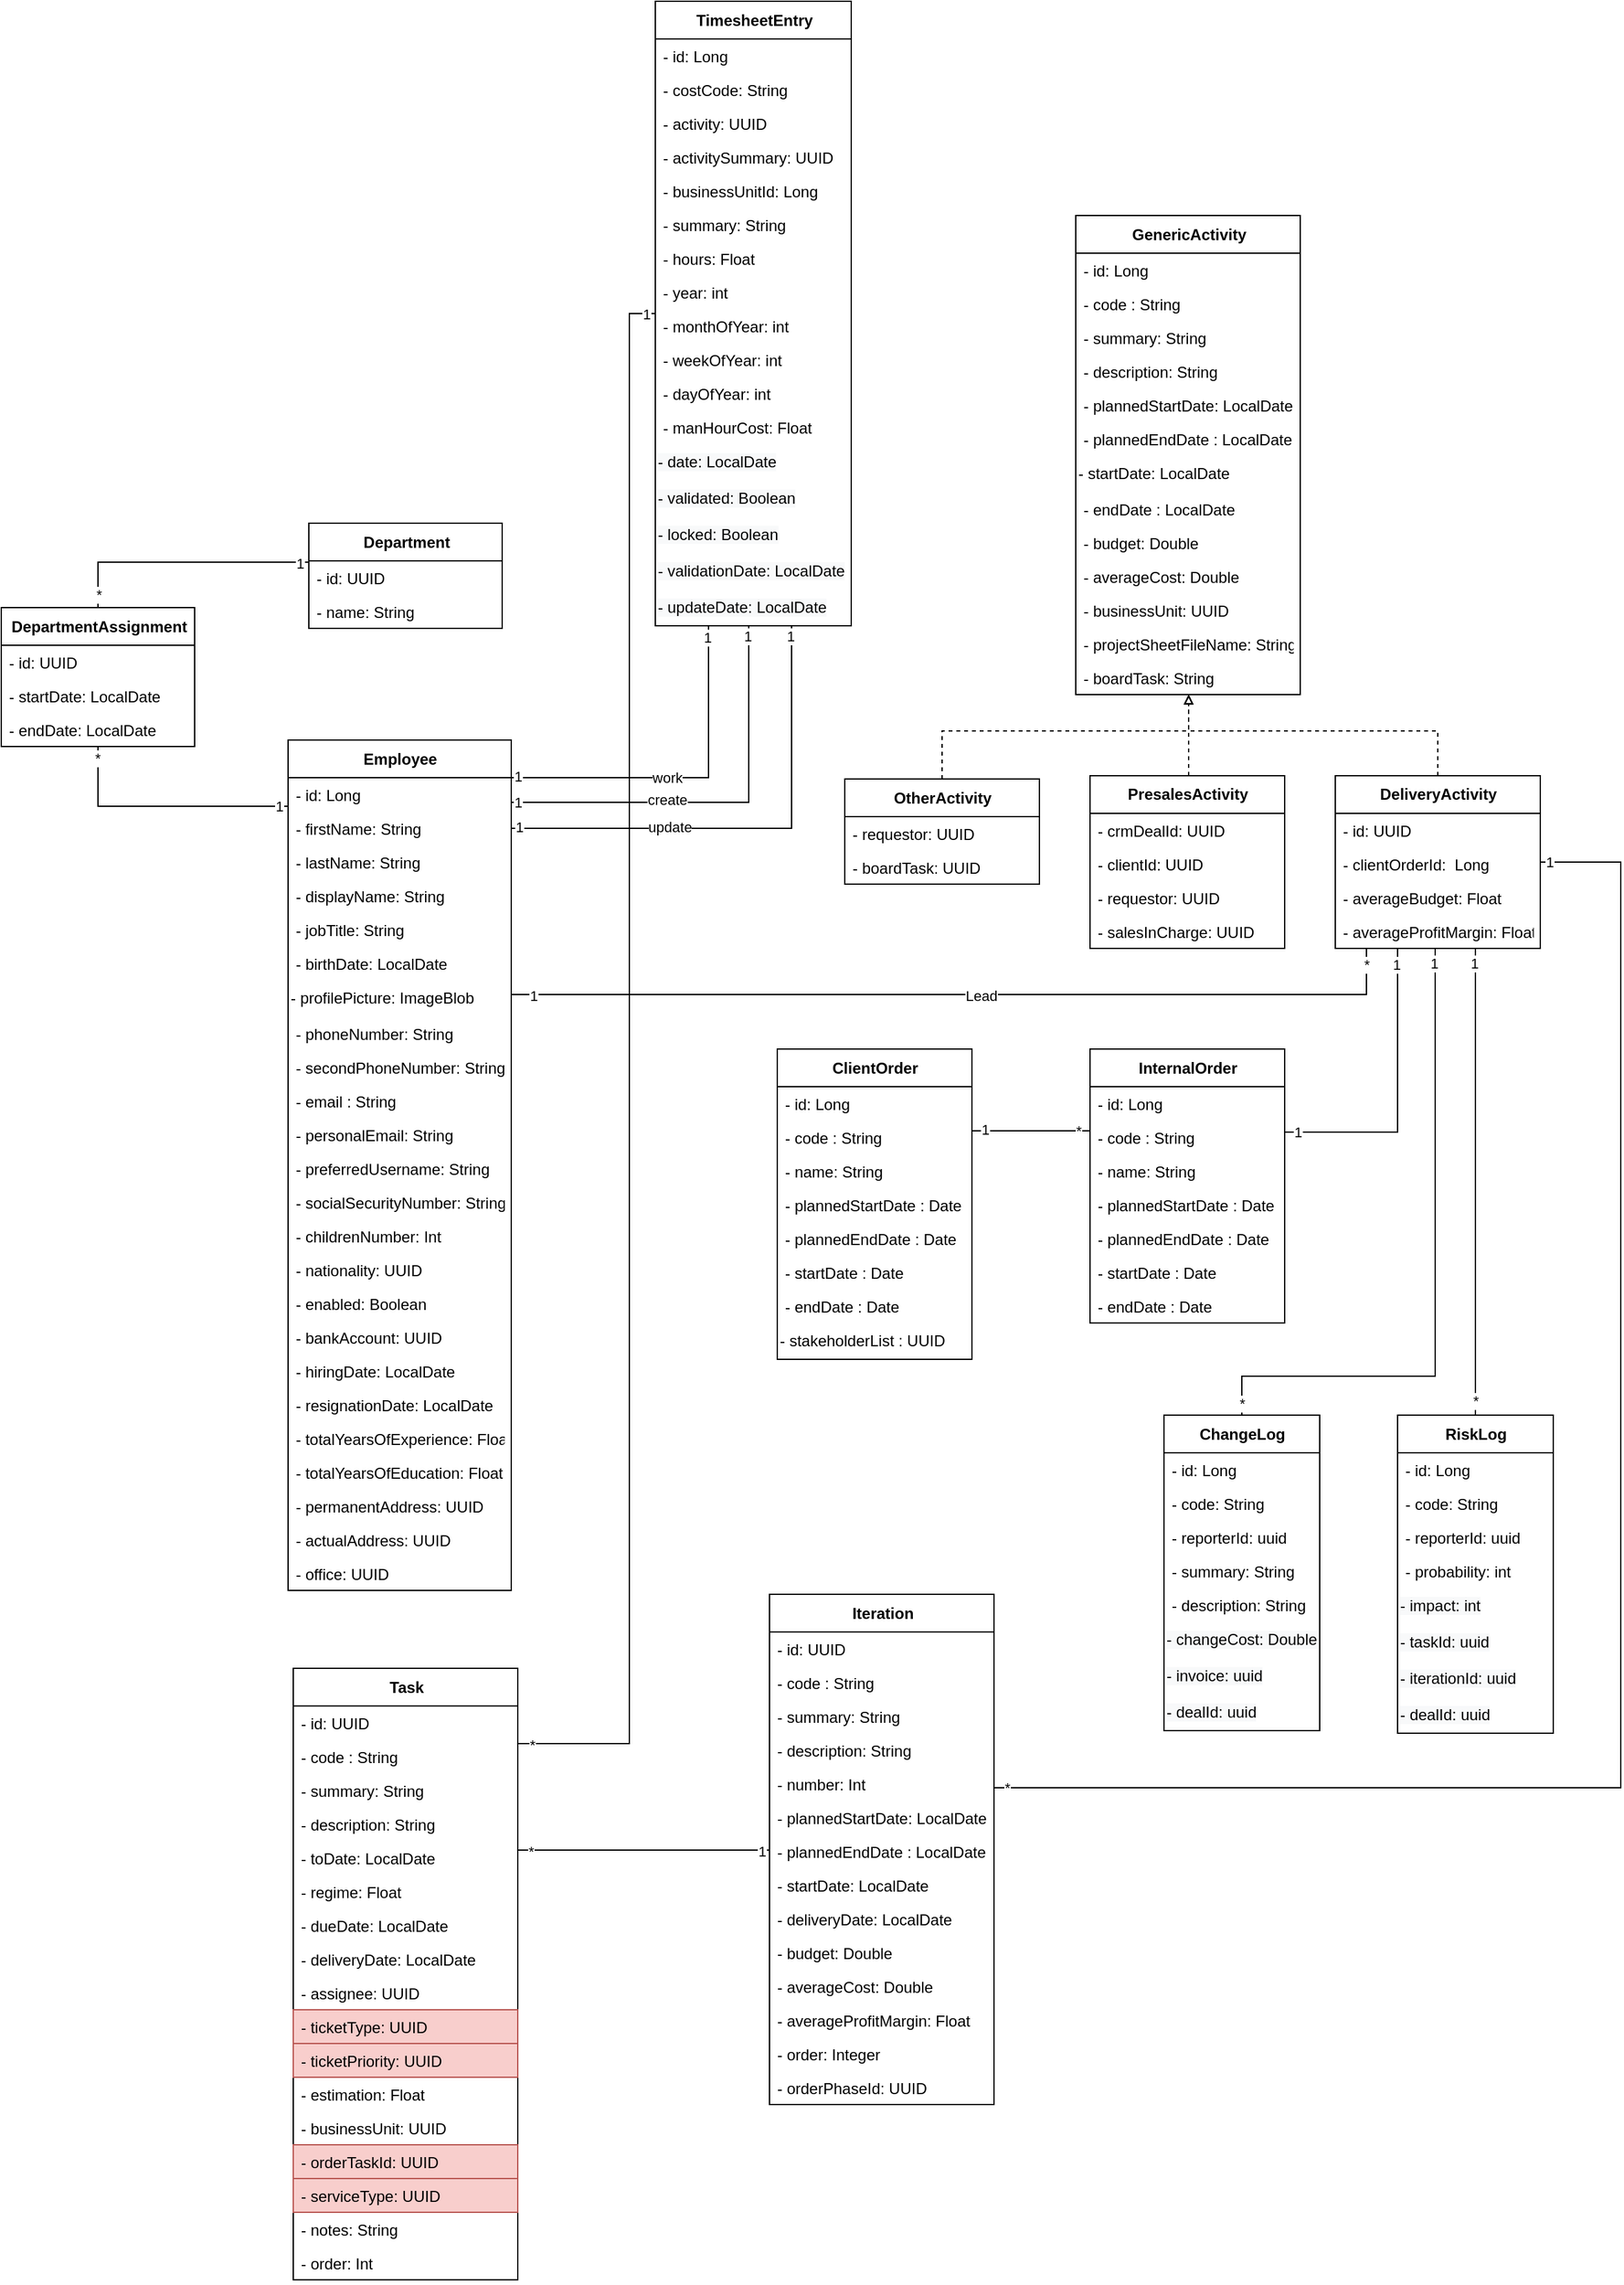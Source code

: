 <mxfile version="17.4.0" type="github">
  <diagram id="HSHe59MAIpllIA50nlYI" name="Page-1">
    <mxGraphModel dx="966" dy="77" grid="0" gridSize="10" guides="1" tooltips="1" connect="1" arrows="1" fold="1" page="1" pageScale="1" pageWidth="827" pageHeight="1169" math="0" shadow="0">
      <root>
        <mxCell id="0" />
        <mxCell id="1" parent="0" />
        <mxCell id="jp5eAUPJtN0LZfD-OnUT-59" style="edgeStyle=orthogonalEdgeStyle;rounded=0;orthogonalLoop=1;jettySize=auto;html=1;endSize=5;startSize=5;endArrow=none;endFill=0;" edge="1" parent="1" source="jp5eAUPJtN0LZfD-OnUT-77" target="jp5eAUPJtN0LZfD-OnUT-53">
          <mxGeometry relative="1" as="geometry">
            <mxPoint x="599" y="330.101" as="sourcePoint" />
            <Array as="points">
              <mxPoint x="591" y="1393" />
            </Array>
          </mxGeometry>
        </mxCell>
        <mxCell id="jp5eAUPJtN0LZfD-OnUT-97" value="1" style="edgeLabel;html=1;align=center;verticalAlign=middle;resizable=0;points=[];" vertex="1" connectable="0" parent="jp5eAUPJtN0LZfD-OnUT-59">
          <mxGeometry x="0.673" y="2" relative="1" as="geometry">
            <mxPoint x="1" y="-25" as="offset" />
          </mxGeometry>
        </mxCell>
        <mxCell id="jp5eAUPJtN0LZfD-OnUT-98" value="1" style="edgeLabel;html=1;align=center;verticalAlign=middle;resizable=0;points=[];" vertex="1" connectable="0" parent="jp5eAUPJtN0LZfD-OnUT-59">
          <mxGeometry x="-0.646" relative="1" as="geometry">
            <mxPoint x="-31" as="offset" />
          </mxGeometry>
        </mxCell>
        <mxCell id="jp5eAUPJtN0LZfD-OnUT-21" value="&lt;b&gt;GenericActivity&lt;/b&gt;" style="swimlane;fontStyle=0;align=center;verticalAlign=middle;childLayout=stackLayout;horizontal=1;startSize=29;horizontalStack=0;resizeParent=1;resizeParentMax=0;resizeLast=0;collapsible=0;marginBottom=0;html=1;fontSize=12;labelPosition=center;verticalLabelPosition=middle;container=0;strokeColor=default;swimlaneLine=1;rounded=0;shadow=0;glass=0;sketch=0;perimeterSpacing=0;" vertex="1" parent="1">
          <mxGeometry x="343" y="687" width="173" height="369" as="geometry" />
        </mxCell>
        <mxCell id="jp5eAUPJtN0LZfD-OnUT-22" value="- id: Long" style="text;strokeColor=none;fillColor=none;align=left;verticalAlign=top;spacingLeft=4;spacingRight=4;overflow=hidden;rotatable=0;points=[[0,0.5],[1,0.5]];portConstraint=eastwest;container=0;fontStyle=0" vertex="1" parent="jp5eAUPJtN0LZfD-OnUT-21">
          <mxGeometry y="29" width="173" height="26" as="geometry" />
        </mxCell>
        <mxCell id="jp5eAUPJtN0LZfD-OnUT-23" value="- code : String" style="text;strokeColor=none;fillColor=none;align=left;verticalAlign=top;spacingLeft=4;spacingRight=4;overflow=hidden;rotatable=0;points=[[0,0.5],[1,0.5]];portConstraint=eastwest;container=0;fontStyle=0" vertex="1" parent="jp5eAUPJtN0LZfD-OnUT-21">
          <mxGeometry y="55" width="173" height="26" as="geometry" />
        </mxCell>
        <mxCell id="jp5eAUPJtN0LZfD-OnUT-24" value="- summary: String" style="text;strokeColor=none;fillColor=none;align=left;verticalAlign=top;spacingLeft=4;spacingRight=4;overflow=hidden;rotatable=0;points=[[0,0.5],[1,0.5]];portConstraint=eastwest;container=0;fontStyle=0" vertex="1" parent="jp5eAUPJtN0LZfD-OnUT-21">
          <mxGeometry y="81" width="173" height="26" as="geometry" />
        </mxCell>
        <mxCell id="jp5eAUPJtN0LZfD-OnUT-25" value="- description: String" style="text;strokeColor=none;fillColor=none;align=left;verticalAlign=top;spacingLeft=4;spacingRight=4;overflow=hidden;rotatable=0;points=[[0,0.5],[1,0.5]];portConstraint=eastwest;container=0;fontStyle=0" vertex="1" parent="jp5eAUPJtN0LZfD-OnUT-21">
          <mxGeometry y="107" width="173" height="26" as="geometry" />
        </mxCell>
        <mxCell id="jp5eAUPJtN0LZfD-OnUT-26" value="- plannedStartDate: LocalDate" style="text;strokeColor=none;fillColor=none;align=left;verticalAlign=top;spacingLeft=4;spacingRight=4;overflow=hidden;rotatable=0;points=[[0,0.5],[1,0.5]];portConstraint=eastwest;container=0;fontStyle=0" vertex="1" parent="jp5eAUPJtN0LZfD-OnUT-21">
          <mxGeometry y="133" width="173" height="26" as="geometry" />
        </mxCell>
        <mxCell id="jp5eAUPJtN0LZfD-OnUT-27" value="- plannedEndDate : LocalDate" style="text;strokeColor=none;fillColor=none;align=left;verticalAlign=top;spacingLeft=4;spacingRight=4;overflow=hidden;rotatable=0;points=[[0,0.5],[1,0.5]];portConstraint=eastwest;container=0;fontStyle=0" vertex="1" parent="jp5eAUPJtN0LZfD-OnUT-21">
          <mxGeometry y="159" width="173" height="26" as="geometry" />
        </mxCell>
        <mxCell id="jp5eAUPJtN0LZfD-OnUT-28" value="- startDate:&amp;nbsp;&lt;span&gt;LocalDate&lt;/span&gt;" style="text;whiteSpace=wrap;html=1;" vertex="1" parent="jp5eAUPJtN0LZfD-OnUT-21">
          <mxGeometry y="185" width="173" height="28" as="geometry" />
        </mxCell>
        <mxCell id="jp5eAUPJtN0LZfD-OnUT-29" value="- endDate : LocalDate" style="text;strokeColor=none;fillColor=none;align=left;verticalAlign=top;spacingLeft=4;spacingRight=4;overflow=hidden;rotatable=0;points=[[0,0.5],[1,0.5]];portConstraint=eastwest;container=0;fontStyle=0" vertex="1" parent="jp5eAUPJtN0LZfD-OnUT-21">
          <mxGeometry y="213" width="173" height="26" as="geometry" />
        </mxCell>
        <mxCell id="jp5eAUPJtN0LZfD-OnUT-30" value="- budget: Double" style="text;strokeColor=none;fillColor=none;align=left;verticalAlign=top;spacingLeft=4;spacingRight=4;overflow=hidden;rotatable=0;points=[[0,0.5],[1,0.5]];portConstraint=eastwest;container=0;fontStyle=0" vertex="1" parent="jp5eAUPJtN0LZfD-OnUT-21">
          <mxGeometry y="239" width="173" height="26" as="geometry" />
        </mxCell>
        <mxCell id="jp5eAUPJtN0LZfD-OnUT-31" value="- averageCost: Double" style="text;strokeColor=none;fillColor=none;align=left;verticalAlign=top;spacingLeft=4;spacingRight=4;overflow=hidden;rotatable=0;points=[[0,0.5],[1,0.5]];portConstraint=eastwest;container=0;fontStyle=0" vertex="1" parent="jp5eAUPJtN0LZfD-OnUT-21">
          <mxGeometry y="265" width="173" height="26" as="geometry" />
        </mxCell>
        <mxCell id="jp5eAUPJtN0LZfD-OnUT-32" value="- businessUnit: UUID" style="text;strokeColor=none;fillColor=none;align=left;verticalAlign=top;spacingLeft=4;spacingRight=4;overflow=hidden;rotatable=0;points=[[0,0.5],[1,0.5]];portConstraint=eastwest;container=0;fontStyle=0" vertex="1" parent="jp5eAUPJtN0LZfD-OnUT-21">
          <mxGeometry y="291" width="173" height="26" as="geometry" />
        </mxCell>
        <mxCell id="jp5eAUPJtN0LZfD-OnUT-40" value="- projectSheetFileName: String" style="text;strokeColor=none;fillColor=none;align=left;verticalAlign=top;spacingLeft=4;spacingRight=4;overflow=hidden;rotatable=0;points=[[0,0.5],[1,0.5]];portConstraint=eastwest;container=0;fontStyle=0" vertex="1" parent="jp5eAUPJtN0LZfD-OnUT-21">
          <mxGeometry y="317" width="173" height="26" as="geometry" />
        </mxCell>
        <mxCell id="jp5eAUPJtN0LZfD-OnUT-41" value="- boardTask: String" style="text;strokeColor=none;fillColor=none;align=left;verticalAlign=top;spacingLeft=4;spacingRight=4;overflow=hidden;rotatable=0;points=[[0,0.5],[1,0.5]];portConstraint=eastwest;container=0;fontStyle=0" vertex="1" parent="jp5eAUPJtN0LZfD-OnUT-21">
          <mxGeometry y="343" width="173" height="26" as="geometry" />
        </mxCell>
        <mxCell id="jp5eAUPJtN0LZfD-OnUT-42" style="edgeStyle=orthogonalEdgeStyle;rounded=0;orthogonalLoop=1;jettySize=auto;html=1;dashed=1;startSize=5;endSize=5;endArrow=block;endFill=0;" edge="1" parent="1" source="jp5eAUPJtN0LZfD-OnUT-43" target="jp5eAUPJtN0LZfD-OnUT-21">
          <mxGeometry relative="1" as="geometry">
            <Array as="points">
              <mxPoint x="240" y="1084" />
              <mxPoint x="430" y="1084" />
            </Array>
          </mxGeometry>
        </mxCell>
        <mxCell id="jp5eAUPJtN0LZfD-OnUT-43" value="&lt;b&gt;OtherActivity&lt;/b&gt;" style="swimlane;fontStyle=0;align=center;verticalAlign=middle;childLayout=stackLayout;horizontal=1;startSize=29;horizontalStack=0;resizeParent=1;resizeParentMax=0;resizeLast=0;collapsible=0;marginBottom=0;html=1;fontSize=12;labelPosition=center;verticalLabelPosition=middle;container=0;swimlaneLine=1;rounded=0;sketch=0;glass=0;" vertex="1" parent="1">
          <mxGeometry x="165" y="1121" width="150" height="81" as="geometry" />
        </mxCell>
        <mxCell id="jp5eAUPJtN0LZfD-OnUT-44" value="- requestor: UUID" style="text;strokeColor=none;fillColor=none;align=left;verticalAlign=top;spacingLeft=4;spacingRight=4;overflow=hidden;rotatable=0;points=[[0,0.5],[1,0.5]];portConstraint=eastwest;container=0;fontStyle=0" vertex="1" parent="jp5eAUPJtN0LZfD-OnUT-43">
          <mxGeometry y="29" width="150" height="26" as="geometry" />
        </mxCell>
        <mxCell id="jp5eAUPJtN0LZfD-OnUT-45" value="- boardTask: UUID" style="text;strokeColor=none;fillColor=none;align=left;verticalAlign=top;spacingLeft=4;spacingRight=4;overflow=hidden;rotatable=0;points=[[0,0.5],[1,0.5]];portConstraint=eastwest;container=0;fontStyle=0" vertex="1" parent="jp5eAUPJtN0LZfD-OnUT-43">
          <mxGeometry y="55" width="150" height="26" as="geometry" />
        </mxCell>
        <mxCell id="jp5eAUPJtN0LZfD-OnUT-46" style="edgeStyle=orthogonalEdgeStyle;rounded=0;orthogonalLoop=1;jettySize=auto;html=1;dashed=1;endArrow=block;endFill=0;startSize=5;endSize=5;startArrow=none;" edge="1" parent="1">
          <mxGeometry relative="1" as="geometry">
            <Array as="points">
              <mxPoint x="430" y="1081" />
              <mxPoint x="430" y="1081" />
            </Array>
            <mxPoint x="430.004" y="1118.5" as="sourcePoint" />
            <mxPoint x="430.004" y="1056" as="targetPoint" />
          </mxGeometry>
        </mxCell>
        <mxCell id="jp5eAUPJtN0LZfD-OnUT-47" value="&lt;span style=&quot;text-align: left&quot;&gt;PresalesActivity&lt;/span&gt;" style="swimlane;fontStyle=1;align=center;verticalAlign=middle;childLayout=stackLayout;horizontal=1;startSize=29;horizontalStack=0;resizeParent=1;resizeParentMax=0;resizeLast=0;collapsible=0;marginBottom=0;html=1;fontSize=12;labelPosition=center;verticalLabelPosition=middle;container=0;swimlaneLine=1;rounded=0;sketch=0;glass=0;" vertex="1" parent="1">
          <mxGeometry x="354" y="1118.5" width="150" height="133" as="geometry" />
        </mxCell>
        <mxCell id="jp5eAUPJtN0LZfD-OnUT-48" value="- crmDealId: UUID" style="text;strokeColor=none;fillColor=none;align=left;verticalAlign=top;spacingLeft=4;spacingRight=4;overflow=hidden;rotatable=0;points=[[0,0.5],[1,0.5]];portConstraint=eastwest;container=0;fontStyle=0" vertex="1" parent="jp5eAUPJtN0LZfD-OnUT-47">
          <mxGeometry y="29" width="150" height="26" as="geometry" />
        </mxCell>
        <mxCell id="jp5eAUPJtN0LZfD-OnUT-49" value="- clientId: UUID" style="text;strokeColor=none;fillColor=none;align=left;verticalAlign=top;spacingLeft=4;spacingRight=4;overflow=hidden;rotatable=0;points=[[0,0.5],[1,0.5]];portConstraint=eastwest;container=0;fontStyle=0" vertex="1" parent="jp5eAUPJtN0LZfD-OnUT-47">
          <mxGeometry y="55" width="150" height="26" as="geometry" />
        </mxCell>
        <mxCell id="jp5eAUPJtN0LZfD-OnUT-50" value="- requestor: UUID" style="text;strokeColor=none;fillColor=none;align=left;verticalAlign=top;spacingLeft=4;spacingRight=4;overflow=hidden;rotatable=0;points=[[0,0.5],[1,0.5]];portConstraint=eastwest;container=0;fontStyle=0" vertex="1" parent="jp5eAUPJtN0LZfD-OnUT-47">
          <mxGeometry y="81" width="150" height="26" as="geometry" />
        </mxCell>
        <mxCell id="jp5eAUPJtN0LZfD-OnUT-51" value="- salesInCharge: UUID" style="text;strokeColor=none;fillColor=none;align=left;verticalAlign=top;spacingLeft=4;spacingRight=4;overflow=hidden;rotatable=0;points=[[0,0.5],[1,0.5]];portConstraint=eastwest;container=0;fontStyle=0" vertex="1" parent="jp5eAUPJtN0LZfD-OnUT-47">
          <mxGeometry y="107" width="150" height="26" as="geometry" />
        </mxCell>
        <mxCell id="jp5eAUPJtN0LZfD-OnUT-52" style="edgeStyle=orthogonalEdgeStyle;rounded=0;orthogonalLoop=1;jettySize=auto;html=1;dashed=1;endArrow=block;endFill=0;startSize=5;endSize=5;" edge="1" parent="1">
          <mxGeometry relative="1" as="geometry">
            <Array as="points">
              <mxPoint x="622" y="1084" />
              <mxPoint x="430" y="1084" />
            </Array>
            <mxPoint x="622.0" y="1118.5" as="sourcePoint" />
            <mxPoint x="430" y="1056" as="targetPoint" />
          </mxGeometry>
        </mxCell>
        <mxCell id="jp5eAUPJtN0LZfD-OnUT-195" style="edgeStyle=orthogonalEdgeStyle;rounded=0;orthogonalLoop=1;jettySize=auto;html=1;endArrow=none;endFill=0;startSize=5;endSize=5;" edge="1" parent="1" source="jp5eAUPJtN0LZfD-OnUT-53" target="jp5eAUPJtN0LZfD-OnUT-186">
          <mxGeometry relative="1" as="geometry">
            <Array as="points">
              <mxPoint x="651" y="1335" />
              <mxPoint x="651" y="1335" />
            </Array>
          </mxGeometry>
        </mxCell>
        <mxCell id="jp5eAUPJtN0LZfD-OnUT-200" value="*" style="edgeLabel;html=1;align=center;verticalAlign=middle;resizable=0;points=[];" vertex="1" connectable="0" parent="jp5eAUPJtN0LZfD-OnUT-195">
          <mxGeometry x="0.932" relative="1" as="geometry">
            <mxPoint y="1" as="offset" />
          </mxGeometry>
        </mxCell>
        <mxCell id="jp5eAUPJtN0LZfD-OnUT-201" value="1" style="edgeLabel;html=1;align=center;verticalAlign=middle;resizable=0;points=[];" vertex="1" connectable="0" parent="jp5eAUPJtN0LZfD-OnUT-195">
          <mxGeometry x="-0.941" relative="1" as="geometry">
            <mxPoint x="-1" y="1" as="offset" />
          </mxGeometry>
        </mxCell>
        <mxCell id="jp5eAUPJtN0LZfD-OnUT-196" style="edgeStyle=orthogonalEdgeStyle;rounded=0;orthogonalLoop=1;jettySize=auto;html=1;endArrow=none;endFill=0;startSize=5;endSize=5;" edge="1" parent="1" source="jp5eAUPJtN0LZfD-OnUT-53" target="jp5eAUPJtN0LZfD-OnUT-177">
          <mxGeometry relative="1" as="geometry">
            <Array as="points">
              <mxPoint x="620" y="1581" />
              <mxPoint x="471" y="1581" />
            </Array>
          </mxGeometry>
        </mxCell>
        <mxCell id="jp5eAUPJtN0LZfD-OnUT-198" value="1" style="edgeLabel;html=1;align=center;verticalAlign=middle;resizable=0;points=[];" vertex="1" connectable="0" parent="jp5eAUPJtN0LZfD-OnUT-196">
          <mxGeometry x="-0.954" y="1" relative="1" as="geometry">
            <mxPoint x="-2" as="offset" />
          </mxGeometry>
        </mxCell>
        <mxCell id="jp5eAUPJtN0LZfD-OnUT-199" value="*" style="edgeLabel;html=1;align=center;verticalAlign=middle;resizable=0;points=[];" vertex="1" connectable="0" parent="jp5eAUPJtN0LZfD-OnUT-196">
          <mxGeometry x="0.979" relative="1" as="geometry">
            <mxPoint y="-4" as="offset" />
          </mxGeometry>
        </mxCell>
        <mxCell id="jp5eAUPJtN0LZfD-OnUT-77" value="&lt;b&gt;InternalOrder&lt;/b&gt;" style="swimlane;fontStyle=0;align=center;verticalAlign=middle;childLayout=stackLayout;horizontal=1;startSize=29;horizontalStack=0;resizeParent=1;resizeParentMax=0;resizeLast=0;collapsible=0;marginBottom=0;html=1;fontSize=12;labelPosition=center;verticalLabelPosition=middle;container=0;strokeColor=default;swimlaneLine=1;rounded=0;shadow=0;glass=0;sketch=0;perimeterSpacing=0;" vertex="1" parent="1">
          <mxGeometry x="354" y="1329" width="150" height="211" as="geometry" />
        </mxCell>
        <mxCell id="jp5eAUPJtN0LZfD-OnUT-78" value="- id: Long" style="text;strokeColor=none;fillColor=none;align=left;verticalAlign=top;spacingLeft=4;spacingRight=4;overflow=hidden;rotatable=0;points=[[0,0.5],[1,0.5]];portConstraint=eastwest;container=0;fontStyle=0" vertex="1" parent="jp5eAUPJtN0LZfD-OnUT-77">
          <mxGeometry y="29" width="150" height="26" as="geometry" />
        </mxCell>
        <mxCell id="jp5eAUPJtN0LZfD-OnUT-79" value="- code : String" style="text;strokeColor=none;fillColor=none;align=left;verticalAlign=top;spacingLeft=4;spacingRight=4;overflow=hidden;rotatable=0;points=[[0,0.5],[1,0.5]];portConstraint=eastwest;container=0;fontStyle=0" vertex="1" parent="jp5eAUPJtN0LZfD-OnUT-77">
          <mxGeometry y="55" width="150" height="26" as="geometry" />
        </mxCell>
        <mxCell id="jp5eAUPJtN0LZfD-OnUT-80" value="- name: String" style="text;strokeColor=none;fillColor=none;align=left;verticalAlign=top;spacingLeft=4;spacingRight=4;overflow=hidden;rotatable=0;points=[[0,0.5],[1,0.5]];portConstraint=eastwest;container=0;fontStyle=0" vertex="1" parent="jp5eAUPJtN0LZfD-OnUT-77">
          <mxGeometry y="81" width="150" height="26" as="geometry" />
        </mxCell>
        <mxCell id="jp5eAUPJtN0LZfD-OnUT-81" value="- plannedStartDate : Date" style="text;strokeColor=none;fillColor=none;align=left;verticalAlign=top;spacingLeft=4;spacingRight=4;overflow=hidden;rotatable=0;points=[[0,0.5],[1,0.5]];portConstraint=eastwest;container=0;fontStyle=0" vertex="1" parent="jp5eAUPJtN0LZfD-OnUT-77">
          <mxGeometry y="107" width="150" height="26" as="geometry" />
        </mxCell>
        <mxCell id="jp5eAUPJtN0LZfD-OnUT-82" value="- plannedEndDate : Date" style="text;strokeColor=none;fillColor=none;align=left;verticalAlign=top;spacingLeft=4;spacingRight=4;overflow=hidden;rotatable=0;points=[[0,0.5],[1,0.5]];portConstraint=eastwest;container=0;fontStyle=0" vertex="1" parent="jp5eAUPJtN0LZfD-OnUT-77">
          <mxGeometry y="133" width="150" height="26" as="geometry" />
        </mxCell>
        <mxCell id="jp5eAUPJtN0LZfD-OnUT-83" value="- startDate : Date" style="text;strokeColor=none;fillColor=none;align=left;verticalAlign=top;spacingLeft=4;spacingRight=4;overflow=hidden;rotatable=0;points=[[0,0.5],[1,0.5]];portConstraint=eastwest;container=0;fontStyle=0" vertex="1" parent="jp5eAUPJtN0LZfD-OnUT-77">
          <mxGeometry y="159" width="150" height="26" as="geometry" />
        </mxCell>
        <mxCell id="jp5eAUPJtN0LZfD-OnUT-84" value="- endDate : Date" style="text;strokeColor=none;fillColor=none;align=left;verticalAlign=top;spacingLeft=4;spacingRight=4;overflow=hidden;rotatable=0;points=[[0,0.5],[1,0.5]];portConstraint=eastwest;container=0;fontStyle=0" vertex="1" parent="jp5eAUPJtN0LZfD-OnUT-77">
          <mxGeometry y="185" width="150" height="26" as="geometry" />
        </mxCell>
        <mxCell id="jp5eAUPJtN0LZfD-OnUT-85" value="&lt;div&gt;&lt;b&gt;ClientOrder&lt;/b&gt;&lt;/div&gt;" style="swimlane;fontStyle=0;align=center;verticalAlign=middle;childLayout=stackLayout;horizontal=1;startSize=29;horizontalStack=0;resizeParent=1;resizeParentMax=0;resizeLast=0;collapsible=0;marginBottom=0;html=1;fontSize=12;labelPosition=center;verticalLabelPosition=middle;container=0;strokeColor=default;swimlaneLine=1;rounded=0;shadow=0;glass=0;sketch=0;perimeterSpacing=0;" vertex="1" parent="1">
          <mxGeometry x="113" y="1329" width="150" height="239" as="geometry" />
        </mxCell>
        <mxCell id="jp5eAUPJtN0LZfD-OnUT-86" value="- id: Long" style="text;strokeColor=none;fillColor=none;align=left;verticalAlign=top;spacingLeft=4;spacingRight=4;overflow=hidden;rotatable=0;points=[[0,0.5],[1,0.5]];portConstraint=eastwest;container=0;fontStyle=0" vertex="1" parent="jp5eAUPJtN0LZfD-OnUT-85">
          <mxGeometry y="29" width="150" height="26" as="geometry" />
        </mxCell>
        <mxCell id="jp5eAUPJtN0LZfD-OnUT-87" value="- code : String" style="text;strokeColor=none;fillColor=none;align=left;verticalAlign=top;spacingLeft=4;spacingRight=4;overflow=hidden;rotatable=0;points=[[0,0.5],[1,0.5]];portConstraint=eastwest;container=0;fontStyle=0" vertex="1" parent="jp5eAUPJtN0LZfD-OnUT-85">
          <mxGeometry y="55" width="150" height="26" as="geometry" />
        </mxCell>
        <mxCell id="jp5eAUPJtN0LZfD-OnUT-88" value="- name: String" style="text;strokeColor=none;fillColor=none;align=left;verticalAlign=top;spacingLeft=4;spacingRight=4;overflow=hidden;rotatable=0;points=[[0,0.5],[1,0.5]];portConstraint=eastwest;container=0;fontStyle=0" vertex="1" parent="jp5eAUPJtN0LZfD-OnUT-85">
          <mxGeometry y="81" width="150" height="26" as="geometry" />
        </mxCell>
        <mxCell id="jp5eAUPJtN0LZfD-OnUT-89" value="- plannedStartDate : Date" style="text;strokeColor=none;fillColor=none;align=left;verticalAlign=top;spacingLeft=4;spacingRight=4;overflow=hidden;rotatable=0;points=[[0,0.5],[1,0.5]];portConstraint=eastwest;container=0;fontStyle=0" vertex="1" parent="jp5eAUPJtN0LZfD-OnUT-85">
          <mxGeometry y="107" width="150" height="26" as="geometry" />
        </mxCell>
        <mxCell id="jp5eAUPJtN0LZfD-OnUT-90" value="- plannedEndDate : Date" style="text;strokeColor=none;fillColor=none;align=left;verticalAlign=top;spacingLeft=4;spacingRight=4;overflow=hidden;rotatable=0;points=[[0,0.5],[1,0.5]];portConstraint=eastwest;container=0;fontStyle=0" vertex="1" parent="jp5eAUPJtN0LZfD-OnUT-85">
          <mxGeometry y="133" width="150" height="26" as="geometry" />
        </mxCell>
        <mxCell id="jp5eAUPJtN0LZfD-OnUT-91" value="- startDate : Date" style="text;strokeColor=none;fillColor=none;align=left;verticalAlign=top;spacingLeft=4;spacingRight=4;overflow=hidden;rotatable=0;points=[[0,0.5],[1,0.5]];portConstraint=eastwest;container=0;fontStyle=0" vertex="1" parent="jp5eAUPJtN0LZfD-OnUT-85">
          <mxGeometry y="159" width="150" height="26" as="geometry" />
        </mxCell>
        <mxCell id="jp5eAUPJtN0LZfD-OnUT-92" value="- endDate : Date" style="text;strokeColor=none;fillColor=none;align=left;verticalAlign=top;spacingLeft=4;spacingRight=4;overflow=hidden;rotatable=0;points=[[0,0.5],[1,0.5]];portConstraint=eastwest;container=0;fontStyle=0" vertex="1" parent="jp5eAUPJtN0LZfD-OnUT-85">
          <mxGeometry y="185" width="150" height="26" as="geometry" />
        </mxCell>
        <mxCell id="jp5eAUPJtN0LZfD-OnUT-93" value="- stakeholderList : UUID" style="text;whiteSpace=wrap;html=1;" vertex="1" parent="jp5eAUPJtN0LZfD-OnUT-85">
          <mxGeometry y="211" width="150" height="28" as="geometry" />
        </mxCell>
        <mxCell id="jp5eAUPJtN0LZfD-OnUT-94" style="edgeStyle=orthogonalEdgeStyle;rounded=0;orthogonalLoop=1;jettySize=auto;html=1;startSize=4;endSize=4;endArrow=none;endFill=0;fontStyle=0" edge="1" parent="1" source="jp5eAUPJtN0LZfD-OnUT-85" target="jp5eAUPJtN0LZfD-OnUT-77">
          <mxGeometry relative="1" as="geometry">
            <Array as="points">
              <mxPoint x="301" y="1392" />
              <mxPoint x="301" y="1392" />
            </Array>
          </mxGeometry>
        </mxCell>
        <mxCell id="jp5eAUPJtN0LZfD-OnUT-95" value="*" style="edgeLabel;html=1;align=center;verticalAlign=middle;resizable=0;points=[];fontStyle=0" vertex="1" connectable="0" parent="jp5eAUPJtN0LZfD-OnUT-94">
          <mxGeometry x="0.787" relative="1" as="geometry">
            <mxPoint as="offset" />
          </mxGeometry>
        </mxCell>
        <mxCell id="jp5eAUPJtN0LZfD-OnUT-96" value="1" style="edgeLabel;html=1;align=center;verticalAlign=middle;resizable=0;points=[];fontStyle=0" vertex="1" connectable="0" parent="jp5eAUPJtN0LZfD-OnUT-94">
          <mxGeometry x="-0.78" y="1" relative="1" as="geometry">
            <mxPoint as="offset" />
          </mxGeometry>
        </mxCell>
        <mxCell id="jp5eAUPJtN0LZfD-OnUT-138" style="edgeStyle=orthogonalEdgeStyle;rounded=0;orthogonalLoop=1;jettySize=auto;html=1;endArrow=none;endFill=0;startSize=5;endSize=5;" edge="1" parent="1" source="jp5eAUPJtN0LZfD-OnUT-99" target="jp5eAUPJtN0LZfD-OnUT-53">
          <mxGeometry relative="1" as="geometry">
            <Array as="points">
              <mxPoint x="567" y="1287" />
            </Array>
          </mxGeometry>
        </mxCell>
        <mxCell id="jp5eAUPJtN0LZfD-OnUT-139" value="*" style="edgeLabel;html=1;align=center;verticalAlign=middle;resizable=0;points=[];" vertex="1" connectable="0" parent="jp5eAUPJtN0LZfD-OnUT-138">
          <mxGeometry x="0.922" y="-2" relative="1" as="geometry">
            <mxPoint x="-2" y="-15" as="offset" />
          </mxGeometry>
        </mxCell>
        <mxCell id="jp5eAUPJtN0LZfD-OnUT-140" value="1" style="edgeLabel;html=1;align=center;verticalAlign=middle;resizable=0;points=[];" vertex="1" connectable="0" parent="jp5eAUPJtN0LZfD-OnUT-138">
          <mxGeometry x="-0.943" y="-1" relative="1" as="geometry">
            <mxPoint x="-3" as="offset" />
          </mxGeometry>
        </mxCell>
        <mxCell id="jp5eAUPJtN0LZfD-OnUT-142" value="Lead" style="edgeLabel;html=1;align=center;verticalAlign=middle;resizable=0;points=[];" vertex="1" connectable="0" parent="jp5eAUPJtN0LZfD-OnUT-138">
          <mxGeometry x="0.041" y="-2" relative="1" as="geometry">
            <mxPoint y="-1" as="offset" />
          </mxGeometry>
        </mxCell>
        <mxCell id="jp5eAUPJtN0LZfD-OnUT-166" style="edgeStyle=orthogonalEdgeStyle;rounded=0;orthogonalLoop=1;jettySize=auto;html=1;endArrow=none;endFill=0;startSize=5;endSize=5;" edge="1" parent="1" source="jp5eAUPJtN0LZfD-OnUT-99" target="jp5eAUPJtN0LZfD-OnUT-143">
          <mxGeometry relative="1" as="geometry">
            <mxPoint x="55" y="755" as="targetPoint" />
            <Array as="points">
              <mxPoint x="91" y="1139" />
            </Array>
          </mxGeometry>
        </mxCell>
        <mxCell id="jp5eAUPJtN0LZfD-OnUT-170" value="1" style="edgeLabel;html=1;align=center;verticalAlign=middle;resizable=0;points=[];" vertex="1" connectable="0" parent="jp5eAUPJtN0LZfD-OnUT-166">
          <mxGeometry x="0.977" relative="1" as="geometry">
            <mxPoint x="-1" y="4" as="offset" />
          </mxGeometry>
        </mxCell>
        <mxCell id="jp5eAUPJtN0LZfD-OnUT-172" value="1" style="edgeLabel;html=1;align=center;verticalAlign=middle;resizable=0;points=[];" vertex="1" connectable="0" parent="jp5eAUPJtN0LZfD-OnUT-166">
          <mxGeometry x="-0.972" relative="1" as="geometry">
            <mxPoint as="offset" />
          </mxGeometry>
        </mxCell>
        <mxCell id="jp5eAUPJtN0LZfD-OnUT-175" value="create" style="edgeLabel;html=1;align=center;verticalAlign=middle;resizable=0;points=[];" vertex="1" connectable="0" parent="jp5eAUPJtN0LZfD-OnUT-166">
          <mxGeometry x="-0.739" y="1" relative="1" as="geometry">
            <mxPoint x="78" y="-1" as="offset" />
          </mxGeometry>
        </mxCell>
        <mxCell id="jp5eAUPJtN0LZfD-OnUT-167" style="edgeStyle=orthogonalEdgeStyle;rounded=0;orthogonalLoop=1;jettySize=auto;html=1;endArrow=none;endFill=0;startSize=5;endSize=5;" edge="1" parent="1" source="jp5eAUPJtN0LZfD-OnUT-99" target="jp5eAUPJtN0LZfD-OnUT-143">
          <mxGeometry relative="1" as="geometry">
            <mxPoint x="55" y="521" as="targetPoint" />
            <Array as="points">
              <mxPoint x="60" y="1120" />
            </Array>
          </mxGeometry>
        </mxCell>
        <mxCell id="jp5eAUPJtN0LZfD-OnUT-171" value="1" style="edgeLabel;html=1;align=center;verticalAlign=middle;resizable=0;points=[];" vertex="1" connectable="0" parent="jp5eAUPJtN0LZfD-OnUT-167">
          <mxGeometry x="0.983" relative="1" as="geometry">
            <mxPoint x="-1" y="6" as="offset" />
          </mxGeometry>
        </mxCell>
        <mxCell id="jp5eAUPJtN0LZfD-OnUT-173" value="1" style="edgeLabel;html=1;align=center;verticalAlign=middle;resizable=0;points=[];" vertex="1" connectable="0" parent="jp5eAUPJtN0LZfD-OnUT-167">
          <mxGeometry x="-0.985" y="1" relative="1" as="geometry">
            <mxPoint x="3" as="offset" />
          </mxGeometry>
        </mxCell>
        <mxCell id="jp5eAUPJtN0LZfD-OnUT-176" value="work" style="edgeLabel;html=1;align=center;verticalAlign=middle;resizable=0;points=[];" vertex="1" connectable="0" parent="jp5eAUPJtN0LZfD-OnUT-167">
          <mxGeometry x="-0.872" relative="1" as="geometry">
            <mxPoint x="103" as="offset" />
          </mxGeometry>
        </mxCell>
        <mxCell id="jp5eAUPJtN0LZfD-OnUT-99" value="&lt;b&gt;Employee&lt;/b&gt;" style="swimlane;fontStyle=0;align=center;verticalAlign=middle;childLayout=stackLayout;horizontal=1;startSize=29;horizontalStack=0;resizeParent=1;resizeParentMax=0;resizeLast=0;collapsible=0;marginBottom=0;html=1;fontSize=12;labelPosition=center;verticalLabelPosition=middle;container=0;strokeColor=default;swimlaneLine=1;rounded=0;shadow=0;glass=0;sketch=0;perimeterSpacing=0;" vertex="1" parent="1">
          <mxGeometry x="-264" y="1091" width="172" height="655" as="geometry" />
        </mxCell>
        <mxCell id="jp5eAUPJtN0LZfD-OnUT-100" value="- id: Long" style="text;strokeColor=none;fillColor=none;align=left;verticalAlign=top;spacingLeft=4;spacingRight=4;overflow=hidden;rotatable=0;points=[[0,0.5],[1,0.5]];portConstraint=eastwest;container=0;fontStyle=0" vertex="1" parent="jp5eAUPJtN0LZfD-OnUT-99">
          <mxGeometry y="29" width="172" height="26" as="geometry" />
        </mxCell>
        <mxCell id="jp5eAUPJtN0LZfD-OnUT-101" value="- firstName: String" style="text;strokeColor=none;fillColor=none;align=left;verticalAlign=top;spacingLeft=4;spacingRight=4;overflow=hidden;rotatable=0;points=[[0,0.5],[1,0.5]];portConstraint=eastwest;container=0;fontStyle=0" vertex="1" parent="jp5eAUPJtN0LZfD-OnUT-99">
          <mxGeometry y="55" width="172" height="26" as="geometry" />
        </mxCell>
        <mxCell id="jp5eAUPJtN0LZfD-OnUT-102" value="- lastName: String" style="text;strokeColor=none;fillColor=none;align=left;verticalAlign=top;spacingLeft=4;spacingRight=4;overflow=hidden;rotatable=0;points=[[0,0.5],[1,0.5]];portConstraint=eastwest;container=0;fontStyle=0" vertex="1" parent="jp5eAUPJtN0LZfD-OnUT-99">
          <mxGeometry y="81" width="172" height="26" as="geometry" />
        </mxCell>
        <mxCell id="jp5eAUPJtN0LZfD-OnUT-103" value="- displayName: String" style="text;strokeColor=none;fillColor=none;align=left;verticalAlign=top;spacingLeft=4;spacingRight=4;overflow=hidden;rotatable=0;points=[[0,0.5],[1,0.5]];portConstraint=eastwest;container=0;fontStyle=0" vertex="1" parent="jp5eAUPJtN0LZfD-OnUT-99">
          <mxGeometry y="107" width="172" height="26" as="geometry" />
        </mxCell>
        <mxCell id="jp5eAUPJtN0LZfD-OnUT-104" value="- jobTitle: String" style="text;strokeColor=none;fillColor=none;align=left;verticalAlign=top;spacingLeft=4;spacingRight=4;overflow=hidden;rotatable=0;points=[[0,0.5],[1,0.5]];portConstraint=eastwest;container=0;fontStyle=0" vertex="1" parent="jp5eAUPJtN0LZfD-OnUT-99">
          <mxGeometry y="133" width="172" height="26" as="geometry" />
        </mxCell>
        <mxCell id="jp5eAUPJtN0LZfD-OnUT-105" value="- birthDate: LocalDate" style="text;strokeColor=none;fillColor=none;align=left;verticalAlign=top;spacingLeft=4;spacingRight=4;overflow=hidden;rotatable=0;points=[[0,0.5],[1,0.5]];portConstraint=eastwest;container=0;fontStyle=0" vertex="1" parent="jp5eAUPJtN0LZfD-OnUT-99">
          <mxGeometry y="159" width="172" height="26" as="geometry" />
        </mxCell>
        <mxCell id="jp5eAUPJtN0LZfD-OnUT-106" value="- profilePicture: ImageBlob" style="text;whiteSpace=wrap;html=1;" vertex="1" parent="jp5eAUPJtN0LZfD-OnUT-99">
          <mxGeometry y="185" width="172" height="28" as="geometry" />
        </mxCell>
        <mxCell id="jp5eAUPJtN0LZfD-OnUT-107" value="- phoneNumber: String" style="text;strokeColor=none;fillColor=none;align=left;verticalAlign=top;spacingLeft=4;spacingRight=4;overflow=hidden;rotatable=0;points=[[0,0.5],[1,0.5]];portConstraint=eastwest;container=0;fontStyle=0" vertex="1" parent="jp5eAUPJtN0LZfD-OnUT-99">
          <mxGeometry y="213" width="172" height="26" as="geometry" />
        </mxCell>
        <mxCell id="jp5eAUPJtN0LZfD-OnUT-108" value="- secondPhoneNumber: String" style="text;strokeColor=none;fillColor=none;align=left;verticalAlign=top;spacingLeft=4;spacingRight=4;overflow=hidden;rotatable=0;points=[[0,0.5],[1,0.5]];portConstraint=eastwest;container=0;fontStyle=0" vertex="1" parent="jp5eAUPJtN0LZfD-OnUT-99">
          <mxGeometry y="239" width="172" height="26" as="geometry" />
        </mxCell>
        <mxCell id="jp5eAUPJtN0LZfD-OnUT-109" value="- email : String" style="text;strokeColor=none;fillColor=none;align=left;verticalAlign=top;spacingLeft=4;spacingRight=4;overflow=hidden;rotatable=0;points=[[0,0.5],[1,0.5]];portConstraint=eastwest;container=0;fontStyle=0" vertex="1" parent="jp5eAUPJtN0LZfD-OnUT-99">
          <mxGeometry y="265" width="172" height="26" as="geometry" />
        </mxCell>
        <mxCell id="jp5eAUPJtN0LZfD-OnUT-110" value="- personalEmail: String" style="text;strokeColor=none;fillColor=none;align=left;verticalAlign=top;spacingLeft=4;spacingRight=4;overflow=hidden;rotatable=0;points=[[0,0.5],[1,0.5]];portConstraint=eastwest;container=0;fontStyle=0" vertex="1" parent="jp5eAUPJtN0LZfD-OnUT-99">
          <mxGeometry y="291" width="172" height="26" as="geometry" />
        </mxCell>
        <mxCell id="jp5eAUPJtN0LZfD-OnUT-111" value="- preferredUsername: String" style="text;strokeColor=none;fillColor=none;align=left;verticalAlign=top;spacingLeft=4;spacingRight=4;overflow=hidden;rotatable=0;points=[[0,0.5],[1,0.5]];portConstraint=eastwest;container=0;fontStyle=0" vertex="1" parent="jp5eAUPJtN0LZfD-OnUT-99">
          <mxGeometry y="317" width="172" height="26" as="geometry" />
        </mxCell>
        <mxCell id="jp5eAUPJtN0LZfD-OnUT-112" value="- socialSecurityNumber: String" style="text;strokeColor=none;fillColor=none;align=left;verticalAlign=top;spacingLeft=4;spacingRight=4;overflow=hidden;rotatable=0;points=[[0,0.5],[1,0.5]];portConstraint=eastwest;container=0;fontStyle=0" vertex="1" parent="jp5eAUPJtN0LZfD-OnUT-99">
          <mxGeometry y="343" width="172" height="26" as="geometry" />
        </mxCell>
        <mxCell id="jp5eAUPJtN0LZfD-OnUT-113" value="- childrenNumber: Int" style="text;strokeColor=none;fillColor=none;align=left;verticalAlign=top;spacingLeft=4;spacingRight=4;overflow=hidden;rotatable=0;points=[[0,0.5],[1,0.5]];portConstraint=eastwest;container=0;fontStyle=0" vertex="1" parent="jp5eAUPJtN0LZfD-OnUT-99">
          <mxGeometry y="369" width="172" height="26" as="geometry" />
        </mxCell>
        <mxCell id="jp5eAUPJtN0LZfD-OnUT-114" value="- nationality: UUID" style="text;strokeColor=none;fillColor=none;align=left;verticalAlign=top;spacingLeft=4;spacingRight=4;overflow=hidden;rotatable=0;points=[[0,0.5],[1,0.5]];portConstraint=eastwest;container=0;fontStyle=0" vertex="1" parent="jp5eAUPJtN0LZfD-OnUT-99">
          <mxGeometry y="395" width="172" height="26" as="geometry" />
        </mxCell>
        <mxCell id="jp5eAUPJtN0LZfD-OnUT-115" value="- enabled: Boolean" style="text;strokeColor=none;fillColor=none;align=left;verticalAlign=top;spacingLeft=4;spacingRight=4;overflow=hidden;rotatable=0;points=[[0,0.5],[1,0.5]];portConstraint=eastwest;container=0;fontStyle=0" vertex="1" parent="jp5eAUPJtN0LZfD-OnUT-99">
          <mxGeometry y="421" width="172" height="26" as="geometry" />
        </mxCell>
        <mxCell id="jp5eAUPJtN0LZfD-OnUT-116" value="- bankAccount: UUID" style="text;strokeColor=none;fillColor=none;align=left;verticalAlign=top;spacingLeft=4;spacingRight=4;overflow=hidden;rotatable=0;points=[[0,0.5],[1,0.5]];portConstraint=eastwest;container=0;fontStyle=0" vertex="1" parent="jp5eAUPJtN0LZfD-OnUT-99">
          <mxGeometry y="447" width="172" height="26" as="geometry" />
        </mxCell>
        <mxCell id="jp5eAUPJtN0LZfD-OnUT-117" value="- hiringDate: LocalDate" style="text;strokeColor=none;fillColor=none;align=left;verticalAlign=top;spacingLeft=4;spacingRight=4;overflow=hidden;rotatable=0;points=[[0,0.5],[1,0.5]];portConstraint=eastwest;container=0;fontStyle=0" vertex="1" parent="jp5eAUPJtN0LZfD-OnUT-99">
          <mxGeometry y="473" width="172" height="26" as="geometry" />
        </mxCell>
        <mxCell id="jp5eAUPJtN0LZfD-OnUT-118" value="- resignationDate: LocalDate" style="text;strokeColor=none;fillColor=none;align=left;verticalAlign=top;spacingLeft=4;spacingRight=4;overflow=hidden;rotatable=0;points=[[0,0.5],[1,0.5]];portConstraint=eastwest;container=0;fontStyle=0" vertex="1" parent="jp5eAUPJtN0LZfD-OnUT-99">
          <mxGeometry y="499" width="172" height="26" as="geometry" />
        </mxCell>
        <mxCell id="jp5eAUPJtN0LZfD-OnUT-119" value="- totalYearsOfExperience: Float" style="text;strokeColor=none;fillColor=none;align=left;verticalAlign=top;spacingLeft=4;spacingRight=4;overflow=hidden;rotatable=0;points=[[0,0.5],[1,0.5]];portConstraint=eastwest;container=0;fontStyle=0" vertex="1" parent="jp5eAUPJtN0LZfD-OnUT-99">
          <mxGeometry y="525" width="172" height="26" as="geometry" />
        </mxCell>
        <mxCell id="jp5eAUPJtN0LZfD-OnUT-120" value="- totalYearsOfEducation: Float" style="text;strokeColor=none;fillColor=none;align=left;verticalAlign=top;spacingLeft=4;spacingRight=4;overflow=hidden;rotatable=0;points=[[0,0.5],[1,0.5]];portConstraint=eastwest;container=0;fontStyle=0" vertex="1" parent="jp5eAUPJtN0LZfD-OnUT-99">
          <mxGeometry y="551" width="172" height="26" as="geometry" />
        </mxCell>
        <mxCell id="jp5eAUPJtN0LZfD-OnUT-121" value="- permanentAddress: UUID" style="text;strokeColor=none;fillColor=none;align=left;verticalAlign=top;spacingLeft=4;spacingRight=4;overflow=hidden;rotatable=0;points=[[0,0.5],[1,0.5]];portConstraint=eastwest;container=0;fontStyle=0" vertex="1" parent="jp5eAUPJtN0LZfD-OnUT-99">
          <mxGeometry y="577" width="172" height="26" as="geometry" />
        </mxCell>
        <mxCell id="jp5eAUPJtN0LZfD-OnUT-122" value="- actualAddress: UUID" style="text;strokeColor=none;fillColor=none;align=left;verticalAlign=top;spacingLeft=4;spacingRight=4;overflow=hidden;rotatable=0;points=[[0,0.5],[1,0.5]];portConstraint=eastwest;container=0;fontStyle=0" vertex="1" parent="jp5eAUPJtN0LZfD-OnUT-99">
          <mxGeometry y="603" width="172" height="26" as="geometry" />
        </mxCell>
        <mxCell id="jp5eAUPJtN0LZfD-OnUT-123" value="- office: UUID" style="text;strokeColor=none;fillColor=none;align=left;verticalAlign=top;spacingLeft=4;spacingRight=4;overflow=hidden;rotatable=0;points=[[0,0.5],[1,0.5]];portConstraint=eastwest;container=0;fontStyle=0" vertex="1" parent="jp5eAUPJtN0LZfD-OnUT-99">
          <mxGeometry y="629" width="172" height="26" as="geometry" />
        </mxCell>
        <mxCell id="jp5eAUPJtN0LZfD-OnUT-124" style="edgeStyle=orthogonalEdgeStyle;rounded=0;orthogonalLoop=1;jettySize=auto;html=1;endArrow=none;endFill=0;endSize=5;startSize=5;" edge="1" parent="1" source="jp5eAUPJtN0LZfD-OnUT-130" target="jp5eAUPJtN0LZfD-OnUT-99">
          <mxGeometry relative="1" as="geometry">
            <Array as="points">
              <mxPoint x="-410" y="1142" />
            </Array>
          </mxGeometry>
        </mxCell>
        <mxCell id="jp5eAUPJtN0LZfD-OnUT-125" value="*" style="edgeLabel;html=1;align=center;verticalAlign=middle;resizable=0;points=[];" vertex="1" connectable="0" parent="jp5eAUPJtN0LZfD-OnUT-124">
          <mxGeometry x="-0.925" relative="1" as="geometry">
            <mxPoint x="-1" y="2" as="offset" />
          </mxGeometry>
        </mxCell>
        <mxCell id="jp5eAUPJtN0LZfD-OnUT-126" value="1" style="edgeLabel;html=1;align=center;verticalAlign=middle;resizable=0;points=[];" vertex="1" connectable="0" parent="jp5eAUPJtN0LZfD-OnUT-124">
          <mxGeometry x="0.884" relative="1" as="geometry">
            <mxPoint x="4" as="offset" />
          </mxGeometry>
        </mxCell>
        <mxCell id="jp5eAUPJtN0LZfD-OnUT-127" style="edgeStyle=orthogonalEdgeStyle;rounded=0;orthogonalLoop=1;jettySize=auto;html=1;endArrow=none;endFill=0;startSize=5;endSize=5;" edge="1" parent="1" source="jp5eAUPJtN0LZfD-OnUT-130" target="jp5eAUPJtN0LZfD-OnUT-134">
          <mxGeometry relative="1" as="geometry">
            <Array as="points">
              <mxPoint x="-410" y="954" />
            </Array>
          </mxGeometry>
        </mxCell>
        <mxCell id="jp5eAUPJtN0LZfD-OnUT-128" value="*" style="edgeLabel;html=1;align=center;verticalAlign=middle;resizable=0;points=[];" vertex="1" connectable="0" parent="jp5eAUPJtN0LZfD-OnUT-127">
          <mxGeometry x="-0.839" y="-1" relative="1" as="geometry">
            <mxPoint x="-1" y="6" as="offset" />
          </mxGeometry>
        </mxCell>
        <mxCell id="jp5eAUPJtN0LZfD-OnUT-129" value="1" style="edgeLabel;html=1;align=center;verticalAlign=middle;resizable=0;points=[];" vertex="1" connectable="0" parent="jp5eAUPJtN0LZfD-OnUT-127">
          <mxGeometry x="0.861" y="-1" relative="1" as="geometry">
            <mxPoint x="6" as="offset" />
          </mxGeometry>
        </mxCell>
        <mxCell id="jp5eAUPJtN0LZfD-OnUT-130" value="&lt;div style=&quot;text-align: left&quot;&gt;&lt;span&gt;DepartmentAssignment&lt;/span&gt;&lt;/div&gt;" style="swimlane;fontStyle=1;align=center;verticalAlign=middle;childLayout=stackLayout;horizontal=1;startSize=29;horizontalStack=0;resizeParent=1;resizeParentMax=0;resizeLast=0;collapsible=0;marginBottom=0;html=1;fontSize=12;labelPosition=center;verticalLabelPosition=middle;container=0;swimlaneLine=1;rounded=0;sketch=0;glass=0;" vertex="1" parent="1">
          <mxGeometry x="-485" y="989" width="149" height="107" as="geometry" />
        </mxCell>
        <mxCell id="jp5eAUPJtN0LZfD-OnUT-131" value="- id: UUID" style="text;strokeColor=none;fillColor=none;align=left;verticalAlign=top;spacingLeft=4;spacingRight=4;overflow=hidden;rotatable=0;points=[[0,0.5],[1,0.5]];portConstraint=eastwest;container=0;fontStyle=0" vertex="1" parent="jp5eAUPJtN0LZfD-OnUT-130">
          <mxGeometry y="29" width="149" height="26" as="geometry" />
        </mxCell>
        <mxCell id="jp5eAUPJtN0LZfD-OnUT-132" value="- startDate: LocalDate" style="text;strokeColor=none;fillColor=none;align=left;verticalAlign=top;spacingLeft=4;spacingRight=4;overflow=hidden;rotatable=0;points=[[0,0.5],[1,0.5]];portConstraint=eastwest;container=0;fontStyle=0" vertex="1" parent="jp5eAUPJtN0LZfD-OnUT-130">
          <mxGeometry y="55" width="149" height="26" as="geometry" />
        </mxCell>
        <mxCell id="jp5eAUPJtN0LZfD-OnUT-133" value="- endDate: LocalDate" style="text;strokeColor=none;fillColor=none;align=left;verticalAlign=top;spacingLeft=4;spacingRight=4;overflow=hidden;rotatable=0;points=[[0,0.5],[1,0.5]];portConstraint=eastwest;container=0;fontStyle=0" vertex="1" parent="jp5eAUPJtN0LZfD-OnUT-130">
          <mxGeometry y="81" width="149" height="26" as="geometry" />
        </mxCell>
        <mxCell id="jp5eAUPJtN0LZfD-OnUT-134" value="&lt;div style=&quot;text-align: left&quot;&gt;&lt;span&gt;Department&lt;/span&gt;&lt;/div&gt;" style="swimlane;fontStyle=1;align=center;verticalAlign=middle;childLayout=stackLayout;horizontal=1;startSize=29;horizontalStack=0;resizeParent=1;resizeParentMax=0;resizeLast=0;collapsible=0;marginBottom=0;html=1;fontSize=12;labelPosition=center;verticalLabelPosition=middle;container=0;swimlaneLine=1;rounded=0;sketch=0;glass=0;" vertex="1" parent="1">
          <mxGeometry x="-248" y="924" width="149" height="81" as="geometry" />
        </mxCell>
        <mxCell id="jp5eAUPJtN0LZfD-OnUT-135" value="- id: UUID" style="text;strokeColor=none;fillColor=none;align=left;verticalAlign=top;spacingLeft=4;spacingRight=4;overflow=hidden;rotatable=0;points=[[0,0.5],[1,0.5]];portConstraint=eastwest;container=0;fontStyle=0" vertex="1" parent="jp5eAUPJtN0LZfD-OnUT-134">
          <mxGeometry y="29" width="149" height="26" as="geometry" />
        </mxCell>
        <mxCell id="jp5eAUPJtN0LZfD-OnUT-136" value="- name: String" style="text;strokeColor=none;fillColor=none;align=left;verticalAlign=top;spacingLeft=4;spacingRight=4;overflow=hidden;rotatable=0;points=[[0,0.5],[1,0.5]];portConstraint=eastwest;container=0;fontStyle=0" vertex="1" parent="jp5eAUPJtN0LZfD-OnUT-134">
          <mxGeometry y="55" width="149" height="26" as="geometry" />
        </mxCell>
        <mxCell id="jp5eAUPJtN0LZfD-OnUT-251" style="edgeStyle=orthogonalEdgeStyle;rounded=0;orthogonalLoop=1;jettySize=auto;html=1;endArrow=none;endFill=0;startSize=5;endSize=5;" edge="1" parent="1" source="jp5eAUPJtN0LZfD-OnUT-143" target="jp5eAUPJtN0LZfD-OnUT-212">
          <mxGeometry relative="1" as="geometry">
            <Array as="points">
              <mxPoint x="-1" y="763" />
              <mxPoint x="-1" y="1864" />
            </Array>
          </mxGeometry>
        </mxCell>
        <mxCell id="jp5eAUPJtN0LZfD-OnUT-252" value="*" style="edgeLabel;html=1;align=center;verticalAlign=middle;resizable=0;points=[];" vertex="1" connectable="0" parent="jp5eAUPJtN0LZfD-OnUT-251">
          <mxGeometry x="0.983" y="1" relative="1" as="geometry">
            <mxPoint as="offset" />
          </mxGeometry>
        </mxCell>
        <mxCell id="jp5eAUPJtN0LZfD-OnUT-253" value="1" style="edgeLabel;html=1;align=center;verticalAlign=middle;resizable=0;points=[];" vertex="1" connectable="0" parent="jp5eAUPJtN0LZfD-OnUT-251">
          <mxGeometry x="-0.988" relative="1" as="geometry">
            <mxPoint as="offset" />
          </mxGeometry>
        </mxCell>
        <mxCell id="jp5eAUPJtN0LZfD-OnUT-143" value="&lt;b&gt;TimesheetEntry&lt;/b&gt;" style="swimlane;fontStyle=0;align=center;verticalAlign=middle;childLayout=stackLayout;horizontal=1;startSize=29;horizontalStack=0;resizeParent=1;resizeParentMax=0;resizeLast=0;collapsible=0;marginBottom=0;html=1;fontSize=12;labelPosition=center;verticalLabelPosition=middle;container=0;swimlaneLine=1;rounded=0;shadow=0;glass=0;sketch=0;perimeterSpacing=0;" vertex="1" parent="1">
          <mxGeometry x="19" y="522" width="151" height="481" as="geometry" />
        </mxCell>
        <mxCell id="jp5eAUPJtN0LZfD-OnUT-144" value="- id: Long" style="text;strokeColor=none;fillColor=none;align=left;verticalAlign=top;spacingLeft=4;spacingRight=4;overflow=hidden;rotatable=0;points=[[0,0.5],[1,0.5]];portConstraint=eastwest;container=0;fontStyle=0" vertex="1" parent="jp5eAUPJtN0LZfD-OnUT-143">
          <mxGeometry y="29" width="151" height="26" as="geometry" />
        </mxCell>
        <mxCell id="jp5eAUPJtN0LZfD-OnUT-145" value="- costCode: String " style="text;strokeColor=none;fillColor=none;align=left;verticalAlign=top;spacingLeft=4;spacingRight=4;overflow=hidden;rotatable=0;points=[[0,0.5],[1,0.5]];portConstraint=eastwest;container=0;fontStyle=0" vertex="1" parent="jp5eAUPJtN0LZfD-OnUT-143">
          <mxGeometry y="55" width="151" height="26" as="geometry" />
        </mxCell>
        <mxCell id="jp5eAUPJtN0LZfD-OnUT-146" value="- activity: UUID" style="text;strokeColor=none;fillColor=none;align=left;verticalAlign=top;spacingLeft=4;spacingRight=4;overflow=hidden;rotatable=0;points=[[0,0.5],[1,0.5]];portConstraint=eastwest;container=0;fontStyle=0" vertex="1" parent="jp5eAUPJtN0LZfD-OnUT-143">
          <mxGeometry y="81" width="151" height="26" as="geometry" />
        </mxCell>
        <mxCell id="jp5eAUPJtN0LZfD-OnUT-147" value="- activitySummary: UUID" style="text;strokeColor=none;fillColor=none;align=left;verticalAlign=top;spacingLeft=4;spacingRight=4;overflow=hidden;rotatable=0;points=[[0,0.5],[1,0.5]];portConstraint=eastwest;container=0;fontStyle=0" vertex="1" parent="jp5eAUPJtN0LZfD-OnUT-143">
          <mxGeometry y="107" width="151" height="26" as="geometry" />
        </mxCell>
        <mxCell id="jp5eAUPJtN0LZfD-OnUT-149" value="- businessUnitId: Long" style="text;strokeColor=none;fillColor=none;align=left;verticalAlign=top;spacingLeft=4;spacingRight=4;overflow=hidden;rotatable=0;points=[[0,0.5],[1,0.5]];portConstraint=eastwest;container=0;fontStyle=0" vertex="1" parent="jp5eAUPJtN0LZfD-OnUT-143">
          <mxGeometry y="133" width="151" height="26" as="geometry" />
        </mxCell>
        <mxCell id="jp5eAUPJtN0LZfD-OnUT-150" value="- summary: String " style="text;strokeColor=none;fillColor=none;align=left;verticalAlign=top;spacingLeft=4;spacingRight=4;overflow=hidden;rotatable=0;points=[[0,0.5],[1,0.5]];portConstraint=eastwest;container=0;fontStyle=0" vertex="1" parent="jp5eAUPJtN0LZfD-OnUT-143">
          <mxGeometry y="159" width="151" height="26" as="geometry" />
        </mxCell>
        <mxCell id="jp5eAUPJtN0LZfD-OnUT-151" value="- hours: Float" style="text;strokeColor=none;fillColor=none;align=left;verticalAlign=top;spacingLeft=4;spacingRight=4;overflow=hidden;rotatable=0;points=[[0,0.5],[1,0.5]];portConstraint=eastwest;container=0;fontStyle=0" vertex="1" parent="jp5eAUPJtN0LZfD-OnUT-143">
          <mxGeometry y="185" width="151" height="26" as="geometry" />
        </mxCell>
        <mxCell id="jp5eAUPJtN0LZfD-OnUT-152" value="- year: int" style="text;strokeColor=none;fillColor=none;align=left;verticalAlign=top;spacingLeft=4;spacingRight=4;overflow=hidden;rotatable=0;points=[[0,0.5],[1,0.5]];portConstraint=eastwest;container=0;fontStyle=0" vertex="1" parent="jp5eAUPJtN0LZfD-OnUT-143">
          <mxGeometry y="211" width="151" height="26" as="geometry" />
        </mxCell>
        <mxCell id="jp5eAUPJtN0LZfD-OnUT-153" value="- monthOfYear: int" style="text;strokeColor=none;fillColor=none;align=left;verticalAlign=top;spacingLeft=4;spacingRight=4;overflow=hidden;rotatable=0;points=[[0,0.5],[1,0.5]];portConstraint=eastwest;container=0;fontStyle=0" vertex="1" parent="jp5eAUPJtN0LZfD-OnUT-143">
          <mxGeometry y="237" width="151" height="26" as="geometry" />
        </mxCell>
        <mxCell id="jp5eAUPJtN0LZfD-OnUT-154" value="- weekOfYear: int" style="text;strokeColor=none;fillColor=none;align=left;verticalAlign=top;spacingLeft=4;spacingRight=4;overflow=hidden;rotatable=0;points=[[0,0.5],[1,0.5]];portConstraint=eastwest;container=0;fontStyle=0" vertex="1" parent="jp5eAUPJtN0LZfD-OnUT-143">
          <mxGeometry y="263" width="151" height="26" as="geometry" />
        </mxCell>
        <mxCell id="jp5eAUPJtN0LZfD-OnUT-155" value="- dayOfYear: int" style="text;strokeColor=none;fillColor=none;align=left;verticalAlign=top;spacingLeft=4;spacingRight=4;overflow=hidden;rotatable=0;points=[[0,0.5],[1,0.5]];portConstraint=eastwest;container=0;fontStyle=0" vertex="1" parent="jp5eAUPJtN0LZfD-OnUT-143">
          <mxGeometry y="289" width="151" height="26" as="geometry" />
        </mxCell>
        <mxCell id="jp5eAUPJtN0LZfD-OnUT-156" value="- manHourCost: Float" style="text;strokeColor=none;fillColor=none;align=left;verticalAlign=top;spacingLeft=4;spacingRight=4;overflow=hidden;rotatable=0;points=[[0,0.5],[1,0.5]];portConstraint=eastwest;container=0;fontStyle=0" vertex="1" parent="jp5eAUPJtN0LZfD-OnUT-143">
          <mxGeometry y="315" width="151" height="26" as="geometry" />
        </mxCell>
        <mxCell id="jp5eAUPJtN0LZfD-OnUT-158" value="&lt;span style=&quot;color: rgb(0 , 0 , 0) ; font-family: &amp;#34;helvetica&amp;#34; ; font-size: 12px ; font-style: normal ; font-weight: 400 ; letter-spacing: normal ; text-align: left ; text-indent: 0px ; text-transform: none ; word-spacing: 0px ; background-color: rgb(248 , 249 , 250) ; display: inline ; float: none&quot;&gt;-&amp;nbsp;&lt;span style=&quot;font-family: &amp;#34;helvetica&amp;#34;&quot;&gt;date&lt;/span&gt;: LocalDate&lt;/span&gt;" style="text;whiteSpace=wrap;html=1;" vertex="1" parent="jp5eAUPJtN0LZfD-OnUT-143">
          <mxGeometry y="341" width="151" height="28" as="geometry" />
        </mxCell>
        <mxCell id="jp5eAUPJtN0LZfD-OnUT-159" value="&lt;span style=&quot;color: rgb(0 , 0 , 0) ; font-family: &amp;#34;helvetica&amp;#34; ; font-size: 12px ; font-style: normal ; font-weight: 400 ; letter-spacing: normal ; text-align: left ; text-indent: 0px ; text-transform: none ; word-spacing: 0px ; background-color: rgb(248 , 249 , 250) ; display: inline ; float: none&quot;&gt;-&amp;nbsp;&lt;span style=&quot;font-family: &amp;#34;helvetica&amp;#34;&quot;&gt;validated&lt;/span&gt;: Boolean&lt;/span&gt;" style="text;whiteSpace=wrap;html=1;" vertex="1" parent="jp5eAUPJtN0LZfD-OnUT-143">
          <mxGeometry y="369" width="151" height="28" as="geometry" />
        </mxCell>
        <mxCell id="jp5eAUPJtN0LZfD-OnUT-160" value="&lt;span style=&quot;color: rgb(0 , 0 , 0) ; font-family: &amp;#34;helvetica&amp;#34; ; font-size: 12px ; font-style: normal ; font-weight: 400 ; letter-spacing: normal ; text-align: left ; text-indent: 0px ; text-transform: none ; word-spacing: 0px ; background-color: rgb(248 , 249 , 250) ; display: inline ; float: none&quot;&gt;-&amp;nbsp;&lt;span style=&quot;font-family: &amp;#34;helvetica&amp;#34;&quot;&gt;locked&lt;/span&gt;: Boolean&lt;/span&gt;" style="text;whiteSpace=wrap;html=1;" vertex="1" parent="jp5eAUPJtN0LZfD-OnUT-143">
          <mxGeometry y="397" width="151" height="28" as="geometry" />
        </mxCell>
        <mxCell id="jp5eAUPJtN0LZfD-OnUT-161" value="&lt;span style=&quot;text-align: left ; text-indent: 0px ; background-color: rgb(248 , 249 , 250) ; display: inline ; float: none&quot;&gt;&lt;font face=&quot;helvetica&quot;&gt;- validationDate: LocalDate&lt;/font&gt;&lt;/span&gt;" style="text;whiteSpace=wrap;html=1;" vertex="1" parent="jp5eAUPJtN0LZfD-OnUT-143">
          <mxGeometry y="425" width="151" height="28" as="geometry" />
        </mxCell>
        <mxCell id="jp5eAUPJtN0LZfD-OnUT-163" value="&lt;span style=&quot;text-align: left ; text-indent: 0px ; background-color: rgb(248 , 249 , 250) ; display: inline ; float: none&quot;&gt;&lt;font face=&quot;helvetica&quot;&gt;-&amp;nbsp;&lt;/font&gt;updateDate&lt;font face=&quot;helvetica&quot;&gt;: LocalDate&lt;/font&gt;&lt;/span&gt;" style="text;whiteSpace=wrap;html=1;" vertex="1" parent="jp5eAUPJtN0LZfD-OnUT-143">
          <mxGeometry y="453" width="151" height="28" as="geometry" />
        </mxCell>
        <mxCell id="jp5eAUPJtN0LZfD-OnUT-165" style="edgeStyle=orthogonalEdgeStyle;rounded=0;orthogonalLoop=1;jettySize=auto;html=1;endArrow=none;endFill=0;startSize=5;endSize=5;" edge="1" parent="1" source="jp5eAUPJtN0LZfD-OnUT-101" target="jp5eAUPJtN0LZfD-OnUT-143">
          <mxGeometry relative="1" as="geometry">
            <mxPoint x="55" y="893" as="targetPoint" />
            <Array as="points">
              <mxPoint x="124" y="1159" />
            </Array>
          </mxGeometry>
        </mxCell>
        <mxCell id="jp5eAUPJtN0LZfD-OnUT-168" value="1" style="edgeLabel;html=1;align=center;verticalAlign=middle;resizable=0;points=[];" vertex="1" connectable="0" parent="jp5eAUPJtN0LZfD-OnUT-165">
          <mxGeometry x="-0.891" y="1" relative="1" as="geometry">
            <mxPoint x="-15" as="offset" />
          </mxGeometry>
        </mxCell>
        <mxCell id="jp5eAUPJtN0LZfD-OnUT-169" value="1" style="edgeLabel;html=1;align=center;verticalAlign=middle;resizable=0;points=[];" vertex="1" connectable="0" parent="jp5eAUPJtN0LZfD-OnUT-165">
          <mxGeometry x="0.974" y="-1" relative="1" as="geometry">
            <mxPoint x="-2" y="3" as="offset" />
          </mxGeometry>
        </mxCell>
        <mxCell id="jp5eAUPJtN0LZfD-OnUT-174" value="update" style="edgeLabel;html=1;align=center;verticalAlign=middle;resizable=0;points=[];" vertex="1" connectable="0" parent="jp5eAUPJtN0LZfD-OnUT-165">
          <mxGeometry x="-0.509" relative="1" as="geometry">
            <mxPoint x="30" y="-1" as="offset" />
          </mxGeometry>
        </mxCell>
        <mxCell id="jp5eAUPJtN0LZfD-OnUT-177" value="&lt;b&gt;ChangeLog&lt;/b&gt;" style="swimlane;fontStyle=0;align=center;verticalAlign=middle;childLayout=stackLayout;horizontal=1;startSize=29;horizontalStack=0;resizeParent=1;resizeParentMax=0;resizeLast=0;collapsible=0;marginBottom=0;html=1;fontSize=12;labelPosition=center;verticalLabelPosition=middle;container=0;strokeColor=default;swimlaneLine=1;rounded=0;shadow=0;glass=0;sketch=0;perimeterSpacing=0;" vertex="1" parent="1">
          <mxGeometry x="411" y="1611" width="120" height="243" as="geometry" />
        </mxCell>
        <mxCell id="jp5eAUPJtN0LZfD-OnUT-178" value="- id: Long" style="text;strokeColor=none;fillColor=none;align=left;verticalAlign=top;spacingLeft=4;spacingRight=4;overflow=hidden;rotatable=0;points=[[0,0.5],[1,0.5]];portConstraint=eastwest;container=0;fontStyle=0" vertex="1" parent="jp5eAUPJtN0LZfD-OnUT-177">
          <mxGeometry y="29" width="120" height="26" as="geometry" />
        </mxCell>
        <mxCell id="jp5eAUPJtN0LZfD-OnUT-179" value="- code: String " style="text;strokeColor=none;fillColor=none;align=left;verticalAlign=top;spacingLeft=4;spacingRight=4;overflow=hidden;rotatable=0;points=[[0,0.5],[1,0.5]];portConstraint=eastwest;container=0;fontStyle=0" vertex="1" parent="jp5eAUPJtN0LZfD-OnUT-177">
          <mxGeometry y="55" width="120" height="26" as="geometry" />
        </mxCell>
        <mxCell id="jp5eAUPJtN0LZfD-OnUT-180" value="- reporterId: uuid" style="text;strokeColor=none;fillColor=none;align=left;verticalAlign=top;spacingLeft=4;spacingRight=4;overflow=hidden;rotatable=0;points=[[0,0.5],[1,0.5]];portConstraint=eastwest;container=0;fontStyle=0" vertex="1" parent="jp5eAUPJtN0LZfD-OnUT-177">
          <mxGeometry y="81" width="120" height="26" as="geometry" />
        </mxCell>
        <mxCell id="jp5eAUPJtN0LZfD-OnUT-181" value="- summary: String" style="text;strokeColor=none;fillColor=none;align=left;verticalAlign=top;spacingLeft=4;spacingRight=4;overflow=hidden;rotatable=0;points=[[0,0.5],[1,0.5]];portConstraint=eastwest;container=0;fontStyle=0" vertex="1" parent="jp5eAUPJtN0LZfD-OnUT-177">
          <mxGeometry y="107" width="120" height="26" as="geometry" />
        </mxCell>
        <mxCell id="jp5eAUPJtN0LZfD-OnUT-182" value="- description: String" style="text;strokeColor=none;fillColor=none;align=left;verticalAlign=top;spacingLeft=4;spacingRight=4;overflow=hidden;rotatable=0;points=[[0,0.5],[1,0.5]];portConstraint=eastwest;container=0;fontStyle=0" vertex="1" parent="jp5eAUPJtN0LZfD-OnUT-177">
          <mxGeometry y="133" width="120" height="26" as="geometry" />
        </mxCell>
        <mxCell id="jp5eAUPJtN0LZfD-OnUT-183" value="&lt;span style=&quot;color: rgb(0 , 0 , 0) ; font-family: &amp;#34;helvetica&amp;#34; ; font-size: 12px ; font-style: normal ; font-weight: 400 ; letter-spacing: normal ; text-align: left ; text-indent: 0px ; text-transform: none ; word-spacing: 0px ; background-color: rgb(248 , 249 , 250) ; display: inline ; float: none&quot;&gt;- changeCost: Double&lt;/span&gt;" style="text;whiteSpace=wrap;html=1;" vertex="1" parent="jp5eAUPJtN0LZfD-OnUT-177">
          <mxGeometry y="159" width="120" height="28" as="geometry" />
        </mxCell>
        <mxCell id="jp5eAUPJtN0LZfD-OnUT-184" value="&lt;span style=&quot;color: rgb(0 , 0 , 0) ; font-family: &amp;#34;helvetica&amp;#34; ; font-size: 12px ; font-style: normal ; font-weight: 400 ; letter-spacing: normal ; text-align: left ; text-indent: 0px ; text-transform: none ; word-spacing: 0px ; background-color: rgb(248 , 249 , 250) ; display: inline ; float: none&quot;&gt;- invoice: uuid&lt;/span&gt;" style="text;whiteSpace=wrap;html=1;" vertex="1" parent="jp5eAUPJtN0LZfD-OnUT-177">
          <mxGeometry y="187" width="120" height="28" as="geometry" />
        </mxCell>
        <mxCell id="jp5eAUPJtN0LZfD-OnUT-185" value="&lt;span style=&quot;color: rgb(0 , 0 , 0) ; font-family: &amp;#34;helvetica&amp;#34; ; font-size: 12px ; font-style: normal ; font-weight: 400 ; letter-spacing: normal ; text-align: left ; text-indent: 0px ; text-transform: none ; word-spacing: 0px ; background-color: rgb(248 , 249 , 250) ; display: inline ; float: none&quot;&gt;- dealId: uuid&lt;/span&gt;" style="text;whiteSpace=wrap;html=1;" vertex="1" parent="jp5eAUPJtN0LZfD-OnUT-177">
          <mxGeometry y="215" width="120" height="28" as="geometry" />
        </mxCell>
        <mxCell id="jp5eAUPJtN0LZfD-OnUT-186" value="&lt;b&gt;RiskLog&lt;/b&gt;" style="swimlane;fontStyle=0;align=center;verticalAlign=middle;childLayout=stackLayout;horizontal=1;startSize=29;horizontalStack=0;resizeParent=1;resizeParentMax=0;resizeLast=0;collapsible=0;marginBottom=0;html=1;fontSize=12;labelPosition=center;verticalLabelPosition=middle;container=0;strokeColor=default;swimlaneLine=1;rounded=0;shadow=0;glass=0;sketch=0;perimeterSpacing=0;" vertex="1" parent="1">
          <mxGeometry x="591" y="1611" width="120" height="245" as="geometry" />
        </mxCell>
        <mxCell id="jp5eAUPJtN0LZfD-OnUT-187" value="- id: Long" style="text;strokeColor=none;fillColor=none;align=left;verticalAlign=top;spacingLeft=4;spacingRight=4;overflow=hidden;rotatable=0;points=[[0,0.5],[1,0.5]];portConstraint=eastwest;container=0;fontStyle=0" vertex="1" parent="jp5eAUPJtN0LZfD-OnUT-186">
          <mxGeometry y="29" width="120" height="26" as="geometry" />
        </mxCell>
        <mxCell id="jp5eAUPJtN0LZfD-OnUT-188" value="- code: String " style="text;strokeColor=none;fillColor=none;align=left;verticalAlign=top;spacingLeft=4;spacingRight=4;overflow=hidden;rotatable=0;points=[[0,0.5],[1,0.5]];portConstraint=eastwest;container=0;fontStyle=0" vertex="1" parent="jp5eAUPJtN0LZfD-OnUT-186">
          <mxGeometry y="55" width="120" height="26" as="geometry" />
        </mxCell>
        <mxCell id="jp5eAUPJtN0LZfD-OnUT-189" value="- reporterId: uuid" style="text;strokeColor=none;fillColor=none;align=left;verticalAlign=top;spacingLeft=4;spacingRight=4;overflow=hidden;rotatable=0;points=[[0,0.5],[1,0.5]];portConstraint=eastwest;container=0;fontStyle=0" vertex="1" parent="jp5eAUPJtN0LZfD-OnUT-186">
          <mxGeometry y="81" width="120" height="26" as="geometry" />
        </mxCell>
        <mxCell id="jp5eAUPJtN0LZfD-OnUT-190" value="- probability: int" style="text;strokeColor=none;fillColor=none;align=left;verticalAlign=top;spacingLeft=4;spacingRight=4;overflow=hidden;rotatable=0;points=[[0,0.5],[1,0.5]];portConstraint=eastwest;container=0;fontStyle=0" vertex="1" parent="jp5eAUPJtN0LZfD-OnUT-186">
          <mxGeometry y="107" width="120" height="26" as="geometry" />
        </mxCell>
        <mxCell id="jp5eAUPJtN0LZfD-OnUT-191" value="&lt;span style=&quot;color: rgb(0 , 0 , 0) ; font-family: &amp;#34;helvetica&amp;#34; ; font-size: 12px ; font-style: normal ; font-weight: 400 ; letter-spacing: normal ; text-align: left ; text-indent: 0px ; text-transform: none ; word-spacing: 0px ; background-color: rgb(248 , 249 , 250) ; display: inline ; float: none&quot;&gt;- impact: int&lt;/span&gt;" style="text;whiteSpace=wrap;html=1;" vertex="1" parent="jp5eAUPJtN0LZfD-OnUT-186">
          <mxGeometry y="133" width="120" height="28" as="geometry" />
        </mxCell>
        <mxCell id="jp5eAUPJtN0LZfD-OnUT-192" value="&lt;span style=&quot;color: rgb(0 , 0 , 0) ; font-family: &amp;#34;helvetica&amp;#34; ; font-size: 12px ; font-style: normal ; font-weight: 400 ; letter-spacing: normal ; text-align: left ; text-indent: 0px ; text-transform: none ; word-spacing: 0px ; background-color: rgb(248 , 249 , 250) ; display: inline ; float: none&quot;&gt;- taskId: uuid&lt;/span&gt;" style="text;whiteSpace=wrap;html=1;" vertex="1" parent="jp5eAUPJtN0LZfD-OnUT-186">
          <mxGeometry y="161" width="120" height="28" as="geometry" />
        </mxCell>
        <mxCell id="jp5eAUPJtN0LZfD-OnUT-193" value="&lt;span style=&quot;color: rgb(0 , 0 , 0) ; font-family: &amp;#34;helvetica&amp;#34; ; font-size: 12px ; font-style: normal ; font-weight: 400 ; letter-spacing: normal ; text-align: left ; text-indent: 0px ; text-transform: none ; word-spacing: 0px ; background-color: rgb(248 , 249 , 250) ; display: inline ; float: none&quot;&gt;- iterationId: uuid&lt;/span&gt;" style="text;whiteSpace=wrap;html=1;" vertex="1" parent="jp5eAUPJtN0LZfD-OnUT-186">
          <mxGeometry y="189" width="120" height="28" as="geometry" />
        </mxCell>
        <mxCell id="jp5eAUPJtN0LZfD-OnUT-194" value="&lt;span style=&quot;color: rgb(0 , 0 , 0) ; font-family: &amp;#34;helvetica&amp;#34; ; font-size: 12px ; font-style: normal ; font-weight: 400 ; letter-spacing: normal ; text-align: left ; text-indent: 0px ; text-transform: none ; word-spacing: 0px ; background-color: rgb(248 , 249 , 250) ; display: inline ; float: none&quot;&gt;- dealId: uuid&lt;/span&gt;" style="text;whiteSpace=wrap;html=1;" vertex="1" parent="jp5eAUPJtN0LZfD-OnUT-186">
          <mxGeometry y="217" width="120" height="28" as="geometry" />
        </mxCell>
        <mxCell id="jp5eAUPJtN0LZfD-OnUT-53" value="DeliveryActivity" style="swimlane;fontStyle=1;align=center;verticalAlign=middle;childLayout=stackLayout;horizontal=1;startSize=29;horizontalStack=0;resizeParent=1;resizeParentMax=0;resizeLast=0;collapsible=0;marginBottom=0;html=1;fontSize=12;labelPosition=center;verticalLabelPosition=middle;container=0;swimlaneLine=1;rounded=0;sketch=0;glass=0;" vertex="1" parent="1">
          <mxGeometry x="543" y="1118.5" width="158" height="133" as="geometry" />
        </mxCell>
        <mxCell id="jp5eAUPJtN0LZfD-OnUT-54" value="- id: UUID" style="text;strokeColor=none;fillColor=none;align=left;verticalAlign=top;spacingLeft=4;spacingRight=4;overflow=hidden;rotatable=0;points=[[0,0.5],[1,0.5]];portConstraint=eastwest;container=0;fontStyle=0" vertex="1" parent="jp5eAUPJtN0LZfD-OnUT-53">
          <mxGeometry y="29" width="158" height="26" as="geometry" />
        </mxCell>
        <mxCell id="jp5eAUPJtN0LZfD-OnUT-55" value="- clientOrderId:  Long" style="text;strokeColor=none;fillColor=none;align=left;verticalAlign=top;spacingLeft=4;spacingRight=4;overflow=hidden;rotatable=0;points=[[0,0.5],[1,0.5]];portConstraint=eastwest;container=0;fontStyle=0" vertex="1" parent="jp5eAUPJtN0LZfD-OnUT-53">
          <mxGeometry y="55" width="158" height="26" as="geometry" />
        </mxCell>
        <mxCell id="jp5eAUPJtN0LZfD-OnUT-57" value="- averageBudget: Float" style="text;strokeColor=none;fillColor=none;align=left;verticalAlign=top;spacingLeft=4;spacingRight=4;overflow=hidden;rotatable=0;points=[[0,0.5],[1,0.5]];portConstraint=eastwest;container=0;fontStyle=0" vertex="1" parent="jp5eAUPJtN0LZfD-OnUT-53">
          <mxGeometry y="81" width="158" height="26" as="geometry" />
        </mxCell>
        <mxCell id="jp5eAUPJtN0LZfD-OnUT-58" value="- averageProfitMargin: Float" style="text;strokeColor=none;fillColor=none;align=left;verticalAlign=top;spacingLeft=4;spacingRight=4;overflow=hidden;rotatable=0;points=[[0,0.5],[1,0.5]];portConstraint=eastwest;container=0;fontStyle=0" vertex="1" parent="jp5eAUPJtN0LZfD-OnUT-53">
          <mxGeometry y="107" width="158" height="26" as="geometry" />
        </mxCell>
        <mxCell id="jp5eAUPJtN0LZfD-OnUT-248" style="edgeStyle=orthogonalEdgeStyle;rounded=0;orthogonalLoop=1;jettySize=auto;html=1;endArrow=none;endFill=0;startSize=5;endSize=5;" edge="1" parent="1" source="jp5eAUPJtN0LZfD-OnUT-212" target="jp5eAUPJtN0LZfD-OnUT-230">
          <mxGeometry relative="1" as="geometry">
            <Array as="points">
              <mxPoint x="-31" y="1946" />
              <mxPoint x="-31" y="1946" />
            </Array>
          </mxGeometry>
        </mxCell>
        <mxCell id="jp5eAUPJtN0LZfD-OnUT-249" value="*" style="edgeLabel;html=1;align=center;verticalAlign=middle;resizable=0;points=[];" vertex="1" connectable="0" parent="jp5eAUPJtN0LZfD-OnUT-248">
          <mxGeometry x="-0.897" y="-1" relative="1" as="geometry">
            <mxPoint as="offset" />
          </mxGeometry>
        </mxCell>
        <mxCell id="jp5eAUPJtN0LZfD-OnUT-250" value="1" style="edgeLabel;html=1;align=center;verticalAlign=middle;resizable=0;points=[];" vertex="1" connectable="0" parent="jp5eAUPJtN0LZfD-OnUT-248">
          <mxGeometry x="0.935" y="-1" relative="1" as="geometry">
            <mxPoint as="offset" />
          </mxGeometry>
        </mxCell>
        <mxCell id="jp5eAUPJtN0LZfD-OnUT-212" value="&lt;b&gt;Task&lt;br&gt;&lt;/b&gt;" style="swimlane;fontStyle=0;align=center;verticalAlign=middle;childLayout=stackLayout;horizontal=1;startSize=29;horizontalStack=0;resizeParent=1;resizeParentMax=0;resizeLast=0;collapsible=0;marginBottom=0;html=1;fontSize=12;labelPosition=center;verticalLabelPosition=middle;container=0;strokeColor=default;swimlaneLine=1;rounded=0;shadow=0;glass=0;sketch=0;perimeterSpacing=0;" vertex="1" parent="1">
          <mxGeometry x="-260" y="1806" width="173" height="471" as="geometry" />
        </mxCell>
        <mxCell id="jp5eAUPJtN0LZfD-OnUT-213" value="- id: UUID" style="text;strokeColor=none;fillColor=none;align=left;verticalAlign=top;spacingLeft=4;spacingRight=4;overflow=hidden;rotatable=0;points=[[0,0.5],[1,0.5]];portConstraint=eastwest;container=0;fontStyle=0" vertex="1" parent="jp5eAUPJtN0LZfD-OnUT-212">
          <mxGeometry y="29" width="173" height="26" as="geometry" />
        </mxCell>
        <mxCell id="jp5eAUPJtN0LZfD-OnUT-214" value="- code : String" style="text;strokeColor=none;fillColor=none;align=left;verticalAlign=top;spacingLeft=4;spacingRight=4;overflow=hidden;rotatable=0;points=[[0,0.5],[1,0.5]];portConstraint=eastwest;container=0;fontStyle=0" vertex="1" parent="jp5eAUPJtN0LZfD-OnUT-212">
          <mxGeometry y="55" width="173" height="26" as="geometry" />
        </mxCell>
        <mxCell id="jp5eAUPJtN0LZfD-OnUT-215" value="- summary: String" style="text;strokeColor=none;fillColor=none;align=left;verticalAlign=top;spacingLeft=4;spacingRight=4;overflow=hidden;rotatable=0;points=[[0,0.5],[1,0.5]];portConstraint=eastwest;container=0;fontStyle=0" vertex="1" parent="jp5eAUPJtN0LZfD-OnUT-212">
          <mxGeometry y="81" width="173" height="26" as="geometry" />
        </mxCell>
        <mxCell id="jp5eAUPJtN0LZfD-OnUT-216" value="- description: String" style="text;strokeColor=none;fillColor=none;align=left;verticalAlign=top;spacingLeft=4;spacingRight=4;overflow=hidden;rotatable=0;points=[[0,0.5],[1,0.5]];portConstraint=eastwest;container=0;fontStyle=0" vertex="1" parent="jp5eAUPJtN0LZfD-OnUT-212">
          <mxGeometry y="107" width="173" height="26" as="geometry" />
        </mxCell>
        <mxCell id="jp5eAUPJtN0LZfD-OnUT-217" value="- toDate: LocalDate" style="text;strokeColor=none;fillColor=none;align=left;verticalAlign=top;spacingLeft=4;spacingRight=4;overflow=hidden;rotatable=0;points=[[0,0.5],[1,0.5]];portConstraint=eastwest;container=0;fontStyle=0" vertex="1" parent="jp5eAUPJtN0LZfD-OnUT-212">
          <mxGeometry y="133" width="173" height="26" as="geometry" />
        </mxCell>
        <mxCell id="jp5eAUPJtN0LZfD-OnUT-218" value="- regime: Float" style="text;strokeColor=none;fillColor=none;align=left;verticalAlign=top;spacingLeft=4;spacingRight=4;overflow=hidden;rotatable=0;points=[[0,0.5],[1,0.5]];portConstraint=eastwest;container=0;fontStyle=0" vertex="1" parent="jp5eAUPJtN0LZfD-OnUT-212">
          <mxGeometry y="159" width="173" height="26" as="geometry" />
        </mxCell>
        <mxCell id="jp5eAUPJtN0LZfD-OnUT-219" value="- dueDate: LocalDate" style="text;strokeColor=none;fillColor=none;align=left;verticalAlign=top;spacingLeft=4;spacingRight=4;overflow=hidden;rotatable=0;points=[[0,0.5],[1,0.5]];portConstraint=eastwest;container=0;fontStyle=0" vertex="1" parent="jp5eAUPJtN0LZfD-OnUT-212">
          <mxGeometry y="185" width="173" height="26" as="geometry" />
        </mxCell>
        <mxCell id="jp5eAUPJtN0LZfD-OnUT-220" value="- deliveryDate: LocalDate" style="text;strokeColor=none;fillColor=none;align=left;verticalAlign=top;spacingLeft=4;spacingRight=4;overflow=hidden;rotatable=0;points=[[0,0.5],[1,0.5]];portConstraint=eastwest;container=0;fontStyle=0" vertex="1" parent="jp5eAUPJtN0LZfD-OnUT-212">
          <mxGeometry y="211" width="173" height="26" as="geometry" />
        </mxCell>
        <mxCell id="jp5eAUPJtN0LZfD-OnUT-221" value="- assignee: UUID" style="text;strokeColor=none;fillColor=none;align=left;verticalAlign=top;spacingLeft=4;spacingRight=4;overflow=hidden;rotatable=0;points=[[0,0.5],[1,0.5]];portConstraint=eastwest;container=0;fontStyle=0" vertex="1" parent="jp5eAUPJtN0LZfD-OnUT-212">
          <mxGeometry y="237" width="173" height="26" as="geometry" />
        </mxCell>
        <mxCell id="jp5eAUPJtN0LZfD-OnUT-222" value="- ticketType: UUID" style="text;strokeColor=#b85450;fillColor=#f8cecc;align=left;verticalAlign=top;spacingLeft=4;spacingRight=4;overflow=hidden;rotatable=0;points=[[0,0.5],[1,0.5]];portConstraint=eastwest;container=0;fontStyle=0" vertex="1" parent="jp5eAUPJtN0LZfD-OnUT-212">
          <mxGeometry y="263" width="173" height="26" as="geometry" />
        </mxCell>
        <mxCell id="jp5eAUPJtN0LZfD-OnUT-223" value="- ticketPriority: UUID" style="text;strokeColor=#b85450;fillColor=#f8cecc;align=left;verticalAlign=top;spacingLeft=4;spacingRight=4;overflow=hidden;rotatable=0;points=[[0,0.5],[1,0.5]];portConstraint=eastwest;container=0;fontStyle=0" vertex="1" parent="jp5eAUPJtN0LZfD-OnUT-212">
          <mxGeometry y="289" width="173" height="26" as="geometry" />
        </mxCell>
        <mxCell id="jp5eAUPJtN0LZfD-OnUT-224" value="- estimation: Float" style="text;strokeColor=none;fillColor=none;align=left;verticalAlign=top;spacingLeft=4;spacingRight=4;overflow=hidden;rotatable=0;points=[[0,0.5],[1,0.5]];portConstraint=eastwest;container=0;fontStyle=0" vertex="1" parent="jp5eAUPJtN0LZfD-OnUT-212">
          <mxGeometry y="315" width="173" height="26" as="geometry" />
        </mxCell>
        <mxCell id="jp5eAUPJtN0LZfD-OnUT-225" value="- businessUnit: UUID" style="text;strokeColor=none;fillColor=none;align=left;verticalAlign=top;spacingLeft=4;spacingRight=4;overflow=hidden;rotatable=0;points=[[0,0.5],[1,0.5]];portConstraint=eastwest;container=0;fontStyle=0" vertex="1" parent="jp5eAUPJtN0LZfD-OnUT-212">
          <mxGeometry y="341" width="173" height="26" as="geometry" />
        </mxCell>
        <mxCell id="jp5eAUPJtN0LZfD-OnUT-226" value="- orderTaskId: UUID" style="text;align=left;verticalAlign=top;spacingLeft=4;spacingRight=4;overflow=hidden;rotatable=0;points=[[0,0.5],[1,0.5]];portConstraint=eastwest;container=0;fontStyle=0;fillColor=#f8cecc;strokeColor=#b85450;" vertex="1" parent="jp5eAUPJtN0LZfD-OnUT-212">
          <mxGeometry y="367" width="173" height="26" as="geometry" />
        </mxCell>
        <mxCell id="jp5eAUPJtN0LZfD-OnUT-227" value="- serviceType: UUID" style="text;strokeColor=#b85450;fillColor=#f8cecc;align=left;verticalAlign=top;spacingLeft=4;spacingRight=4;overflow=hidden;rotatable=0;points=[[0,0.5],[1,0.5]];portConstraint=eastwest;container=0;fontStyle=0" vertex="1" parent="jp5eAUPJtN0LZfD-OnUT-212">
          <mxGeometry y="393" width="173" height="26" as="geometry" />
        </mxCell>
        <mxCell id="jp5eAUPJtN0LZfD-OnUT-228" value="- notes: String" style="text;strokeColor=none;fillColor=none;align=left;verticalAlign=top;spacingLeft=4;spacingRight=4;overflow=hidden;rotatable=0;points=[[0,0.5],[1,0.5]];portConstraint=eastwest;container=0;fontStyle=0" vertex="1" parent="jp5eAUPJtN0LZfD-OnUT-212">
          <mxGeometry y="419" width="173" height="26" as="geometry" />
        </mxCell>
        <mxCell id="jp5eAUPJtN0LZfD-OnUT-229" value="- order: Int" style="text;strokeColor=none;fillColor=none;align=left;verticalAlign=top;spacingLeft=4;spacingRight=4;overflow=hidden;rotatable=0;points=[[0,0.5],[1,0.5]];portConstraint=eastwest;container=0;fontStyle=0" vertex="1" parent="jp5eAUPJtN0LZfD-OnUT-212">
          <mxGeometry y="445" width="173" height="26" as="geometry" />
        </mxCell>
        <mxCell id="jp5eAUPJtN0LZfD-OnUT-245" style="edgeStyle=orthogonalEdgeStyle;rounded=0;orthogonalLoop=1;jettySize=auto;html=1;endArrow=none;endFill=0;startSize=5;endSize=5;" edge="1" parent="1" source="jp5eAUPJtN0LZfD-OnUT-230" target="jp5eAUPJtN0LZfD-OnUT-53">
          <mxGeometry relative="1" as="geometry">
            <Array as="points">
              <mxPoint x="763" y="1898" />
              <mxPoint x="763" y="1185" />
            </Array>
          </mxGeometry>
        </mxCell>
        <mxCell id="jp5eAUPJtN0LZfD-OnUT-246" value="1" style="edgeLabel;html=1;align=center;verticalAlign=middle;resizable=0;points=[];" vertex="1" connectable="0" parent="jp5eAUPJtN0LZfD-OnUT-245">
          <mxGeometry x="0.989" relative="1" as="geometry">
            <mxPoint as="offset" />
          </mxGeometry>
        </mxCell>
        <mxCell id="jp5eAUPJtN0LZfD-OnUT-247" value="*" style="edgeLabel;html=1;align=center;verticalAlign=middle;resizable=0;points=[];" vertex="1" connectable="0" parent="jp5eAUPJtN0LZfD-OnUT-245">
          <mxGeometry x="-0.985" relative="1" as="geometry">
            <mxPoint as="offset" />
          </mxGeometry>
        </mxCell>
        <mxCell id="jp5eAUPJtN0LZfD-OnUT-230" value="&lt;b&gt;Iteration&lt;/b&gt;" style="swimlane;fontStyle=0;align=center;verticalAlign=middle;childLayout=stackLayout;horizontal=1;startSize=29;horizontalStack=0;resizeParent=1;resizeParentMax=0;resizeLast=0;collapsible=0;marginBottom=0;html=1;fontSize=12;labelPosition=center;verticalLabelPosition=middle;container=0;strokeColor=default;swimlaneLine=1;rounded=0;shadow=0;glass=0;sketch=0;perimeterSpacing=0;" vertex="1" parent="1">
          <mxGeometry x="107" y="1749" width="173" height="393" as="geometry" />
        </mxCell>
        <mxCell id="jp5eAUPJtN0LZfD-OnUT-231" value="- id: UUID" style="text;strokeColor=none;fillColor=none;align=left;verticalAlign=top;spacingLeft=4;spacingRight=4;overflow=hidden;rotatable=0;points=[[0,0.5],[1,0.5]];portConstraint=eastwest;container=0;fontStyle=0" vertex="1" parent="jp5eAUPJtN0LZfD-OnUT-230">
          <mxGeometry y="29" width="173" height="26" as="geometry" />
        </mxCell>
        <mxCell id="jp5eAUPJtN0LZfD-OnUT-232" value="- code : String" style="text;strokeColor=none;fillColor=none;align=left;verticalAlign=top;spacingLeft=4;spacingRight=4;overflow=hidden;rotatable=0;points=[[0,0.5],[1,0.5]];portConstraint=eastwest;container=0;fontStyle=0" vertex="1" parent="jp5eAUPJtN0LZfD-OnUT-230">
          <mxGeometry y="55" width="173" height="26" as="geometry" />
        </mxCell>
        <mxCell id="jp5eAUPJtN0LZfD-OnUT-233" value="- summary: String" style="text;strokeColor=none;fillColor=none;align=left;verticalAlign=top;spacingLeft=4;spacingRight=4;overflow=hidden;rotatable=0;points=[[0,0.5],[1,0.5]];portConstraint=eastwest;container=0;fontStyle=0" vertex="1" parent="jp5eAUPJtN0LZfD-OnUT-230">
          <mxGeometry y="81" width="173" height="26" as="geometry" />
        </mxCell>
        <mxCell id="jp5eAUPJtN0LZfD-OnUT-234" value="- description: String" style="text;strokeColor=none;fillColor=none;align=left;verticalAlign=top;spacingLeft=4;spacingRight=4;overflow=hidden;rotatable=0;points=[[0,0.5],[1,0.5]];portConstraint=eastwest;container=0;fontStyle=0" vertex="1" parent="jp5eAUPJtN0LZfD-OnUT-230">
          <mxGeometry y="107" width="173" height="26" as="geometry" />
        </mxCell>
        <mxCell id="jp5eAUPJtN0LZfD-OnUT-235" value="- number: Int" style="text;strokeColor=none;fillColor=none;align=left;verticalAlign=top;spacingLeft=4;spacingRight=4;overflow=hidden;rotatable=0;points=[[0,0.5],[1,0.5]];portConstraint=eastwest;container=0;fontStyle=0" vertex="1" parent="jp5eAUPJtN0LZfD-OnUT-230">
          <mxGeometry y="133" width="173" height="26" as="geometry" />
        </mxCell>
        <mxCell id="jp5eAUPJtN0LZfD-OnUT-236" value="- plannedStartDate: LocalDate" style="text;strokeColor=none;fillColor=none;align=left;verticalAlign=top;spacingLeft=4;spacingRight=4;overflow=hidden;rotatable=0;points=[[0,0.5],[1,0.5]];portConstraint=eastwest;container=0;fontStyle=0" vertex="1" parent="jp5eAUPJtN0LZfD-OnUT-230">
          <mxGeometry y="159" width="173" height="26" as="geometry" />
        </mxCell>
        <mxCell id="jp5eAUPJtN0LZfD-OnUT-237" value="- plannedEndDate : LocalDate" style="text;strokeColor=none;fillColor=none;align=left;verticalAlign=top;spacingLeft=4;spacingRight=4;overflow=hidden;rotatable=0;points=[[0,0.5],[1,0.5]];portConstraint=eastwest;container=0;fontStyle=0" vertex="1" parent="jp5eAUPJtN0LZfD-OnUT-230">
          <mxGeometry y="185" width="173" height="26" as="geometry" />
        </mxCell>
        <mxCell id="jp5eAUPJtN0LZfD-OnUT-238" value="- startDate: LocalDate" style="text;strokeColor=none;fillColor=none;align=left;verticalAlign=top;spacingLeft=4;spacingRight=4;overflow=hidden;rotatable=0;points=[[0,0.5],[1,0.5]];portConstraint=eastwest;container=0;fontStyle=0" vertex="1" parent="jp5eAUPJtN0LZfD-OnUT-230">
          <mxGeometry y="211" width="173" height="26" as="geometry" />
        </mxCell>
        <mxCell id="jp5eAUPJtN0LZfD-OnUT-239" value="- deliveryDate: LocalDate" style="text;strokeColor=none;fillColor=none;align=left;verticalAlign=top;spacingLeft=4;spacingRight=4;overflow=hidden;rotatable=0;points=[[0,0.5],[1,0.5]];portConstraint=eastwest;container=0;fontStyle=0" vertex="1" parent="jp5eAUPJtN0LZfD-OnUT-230">
          <mxGeometry y="237" width="173" height="26" as="geometry" />
        </mxCell>
        <mxCell id="jp5eAUPJtN0LZfD-OnUT-240" value="- budget: Double" style="text;strokeColor=none;fillColor=none;align=left;verticalAlign=top;spacingLeft=4;spacingRight=4;overflow=hidden;rotatable=0;points=[[0,0.5],[1,0.5]];portConstraint=eastwest;container=0;fontStyle=0" vertex="1" parent="jp5eAUPJtN0LZfD-OnUT-230">
          <mxGeometry y="263" width="173" height="26" as="geometry" />
        </mxCell>
        <mxCell id="jp5eAUPJtN0LZfD-OnUT-241" value="- averageCost: Double" style="text;strokeColor=none;fillColor=none;align=left;verticalAlign=top;spacingLeft=4;spacingRight=4;overflow=hidden;rotatable=0;points=[[0,0.5],[1,0.5]];portConstraint=eastwest;container=0;fontStyle=0" vertex="1" parent="jp5eAUPJtN0LZfD-OnUT-230">
          <mxGeometry y="289" width="173" height="26" as="geometry" />
        </mxCell>
        <mxCell id="jp5eAUPJtN0LZfD-OnUT-242" value="- averageProfitMargin: Float" style="text;strokeColor=none;fillColor=none;align=left;verticalAlign=top;spacingLeft=4;spacingRight=4;overflow=hidden;rotatable=0;points=[[0,0.5],[1,0.5]];portConstraint=eastwest;container=0;fontStyle=0" vertex="1" parent="jp5eAUPJtN0LZfD-OnUT-230">
          <mxGeometry y="315" width="173" height="26" as="geometry" />
        </mxCell>
        <mxCell id="jp5eAUPJtN0LZfD-OnUT-243" value="- order: Integer" style="text;strokeColor=none;fillColor=none;align=left;verticalAlign=top;spacingLeft=4;spacingRight=4;overflow=hidden;rotatable=0;points=[[0,0.5],[1,0.5]];portConstraint=eastwest;container=0;fontStyle=0" vertex="1" parent="jp5eAUPJtN0LZfD-OnUT-230">
          <mxGeometry y="341" width="173" height="26" as="geometry" />
        </mxCell>
        <mxCell id="jp5eAUPJtN0LZfD-OnUT-244" value="- orderPhaseId: UUID" style="text;strokeColor=none;fillColor=none;align=left;verticalAlign=top;spacingLeft=4;spacingRight=4;overflow=hidden;rotatable=0;points=[[0,0.5],[1,0.5]];portConstraint=eastwest;container=0;fontStyle=0" vertex="1" parent="jp5eAUPJtN0LZfD-OnUT-230">
          <mxGeometry y="367" width="173" height="26" as="geometry" />
        </mxCell>
      </root>
    </mxGraphModel>
  </diagram>
</mxfile>
